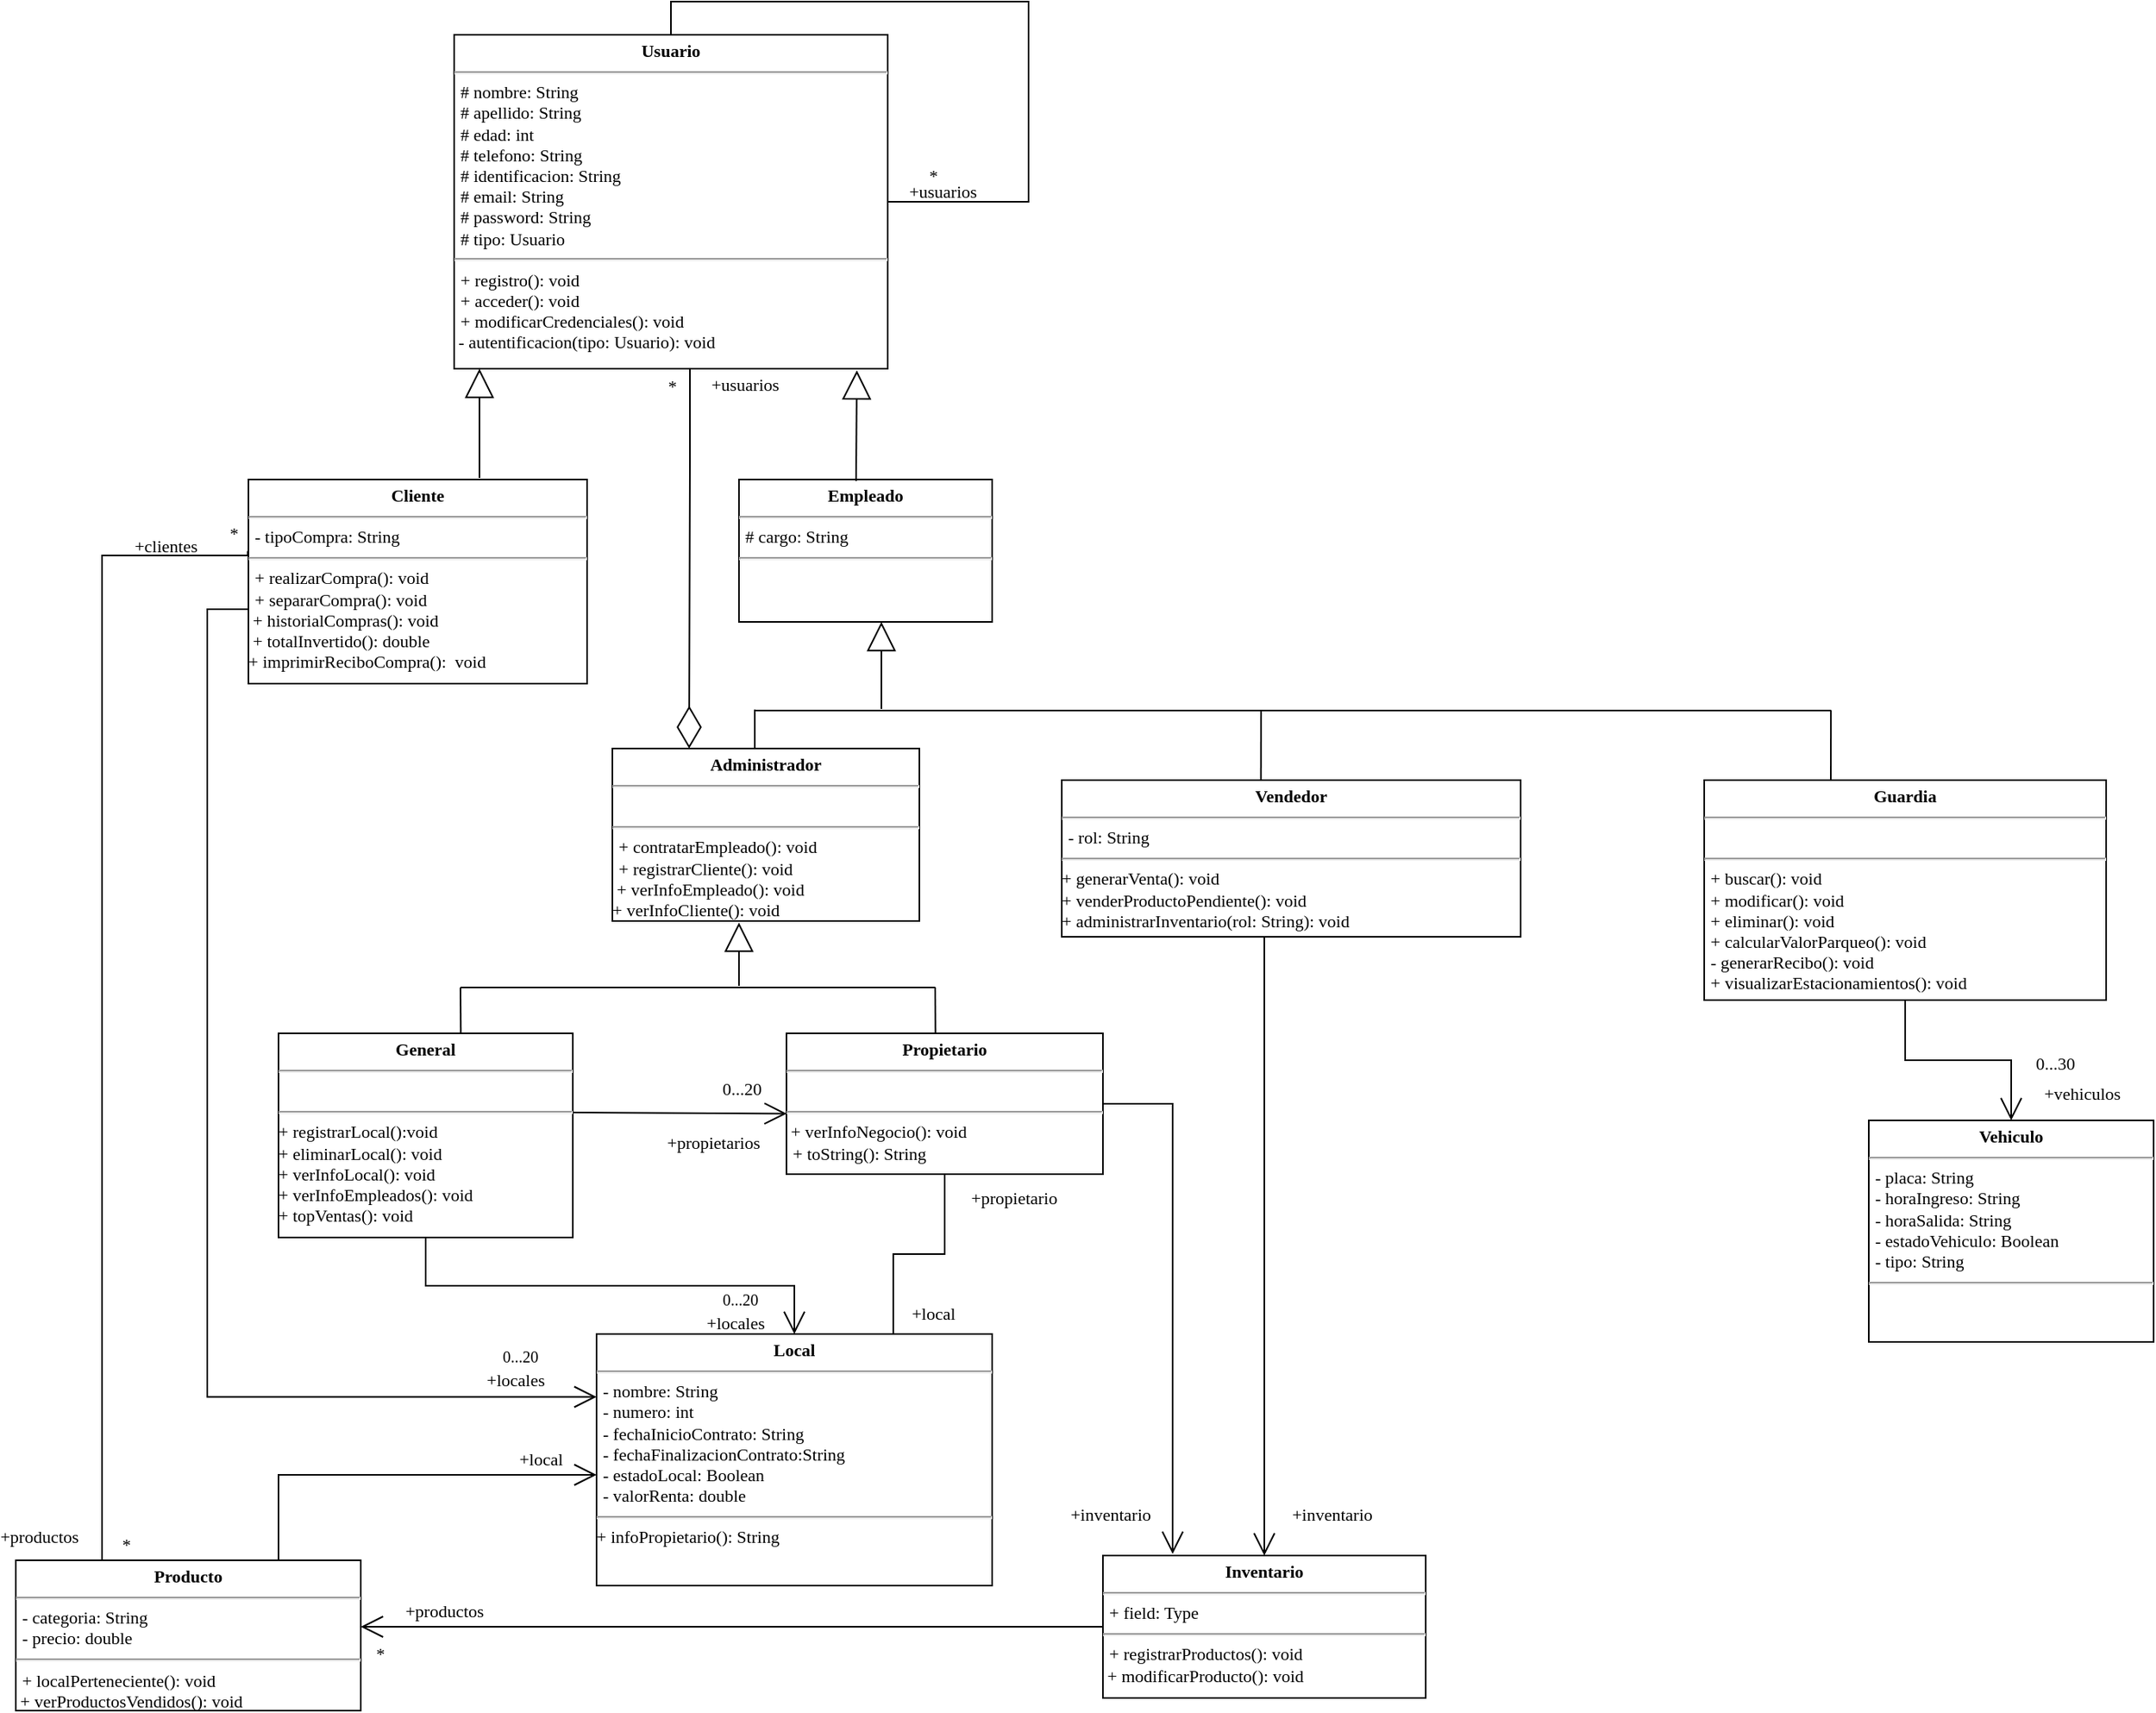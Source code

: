 <mxfile version="20.5.3" type="github" pages="7">
  <diagram id="6UM_mXIubdZWodaXz436" name="Página-2">
    <mxGraphModel dx="1438" dy="684" grid="1" gridSize="10" guides="1" tooltips="1" connect="1" arrows="1" fold="1" page="1" pageScale="1" pageWidth="1700" pageHeight="1100" math="0" shadow="0">
      <root>
        <mxCell id="0" />
        <mxCell id="1" parent="0" />
        <mxCell id="PEnpKrJ57bLBcx3Q7LFm-3" value="&lt;p style=&quot;margin: 4px 0px 0px; text-align: center; font-size: 11px;&quot;&gt;&lt;b style=&quot;font-size: 11px;&quot;&gt;Usuario&lt;/b&gt;&lt;/p&gt;&lt;hr style=&quot;font-size: 11px;&quot;&gt;&lt;p style=&quot;margin: 0px 0px 0px 4px; font-size: 11px;&quot;&gt;# nombre: String&lt;/p&gt;&lt;p style=&quot;margin: 0px 0px 0px 4px; font-size: 11px;&quot;&gt;# apellido: String&lt;/p&gt;&lt;p style=&quot;margin: 0px 0px 0px 4px; font-size: 11px;&quot;&gt;# edad: int&lt;/p&gt;&lt;p style=&quot;margin: 0px 0px 0px 4px; font-size: 11px;&quot;&gt;# telefono: String&lt;/p&gt;&lt;p style=&quot;margin: 0px 0px 0px 4px; font-size: 11px;&quot;&gt;# identificacion: String&lt;br style=&quot;font-size: 11px;&quot;&gt;&lt;/p&gt;&lt;p style=&quot;margin: 0px 0px 0px 4px; font-size: 11px;&quot;&gt;# email: String&lt;/p&gt;&lt;p style=&quot;margin: 0px 0px 0px 4px; font-size: 11px;&quot;&gt;# password: String&lt;/p&gt;&lt;p style=&quot;margin: 0px 0px 0px 4px; font-size: 11px;&quot;&gt;# tipo: Usuario&lt;br style=&quot;font-size: 11px;&quot;&gt;&lt;/p&gt;&lt;hr style=&quot;font-size: 11px;&quot;&gt;&lt;p style=&quot;margin: 0px 0px 0px 4px; font-size: 11px;&quot;&gt;+ registro(): void&lt;/p&gt;&lt;p style=&quot;margin: 0px 0px 0px 4px; font-size: 11px;&quot;&gt;+ acceder(): void&lt;/p&gt;&lt;p style=&quot;margin: 0px 0px 0px 4px; font-size: 11px;&quot;&gt;+ modificarCredenciales(): void&lt;br style=&quot;font-size: 11px;&quot;&gt;&lt;/p&gt;&lt;div&gt;&amp;nbsp;- autentificacion(tipo: Usuario): void&lt;br&gt;&lt;/div&gt;" style="verticalAlign=top;align=left;overflow=fill;fontSize=11;fontFamily=Lucida Console;html=1;" parent="1" vertex="1">
          <mxGeometry x="427" y="31" width="274" height="211" as="geometry" />
        </mxCell>
        <mxCell id="PEnpKrJ57bLBcx3Q7LFm-5" value="&lt;p style=&quot;margin: 4px 0px 0px; text-align: center; font-size: 11px;&quot;&gt;&lt;b style=&quot;font-size: 11px;&quot;&gt;Cliente&lt;/b&gt;&lt;/p&gt;&lt;hr style=&quot;font-size: 11px;&quot;&gt;&lt;p style=&quot;margin: 0px 0px 0px 4px; font-size: 11px;&quot;&gt;- tipoCompra: String&lt;br&gt;&lt;/p&gt;&lt;hr style=&quot;font-size: 11px;&quot;&gt;&lt;p style=&quot;margin: 0px 0px 0px 4px; font-size: 11px;&quot;&gt;+ realizarCompra(): void&lt;/p&gt;&lt;p style=&quot;margin: 0px 0px 0px 4px; font-size: 11px;&quot;&gt;+ separarCompra(): void&lt;br&gt;&lt;/p&gt;&lt;div&gt;&amp;nbsp;+ historialCompras(): void&lt;br&gt;&lt;/div&gt;&lt;div&gt;&amp;nbsp;+ totalInvertido(): double&lt;/div&gt;&lt;div&gt;+ imprimirReciboCompra():&amp;nbsp; void&lt;br&gt;&lt;/div&gt;" style="verticalAlign=top;align=left;overflow=fill;fontSize=11;fontFamily=Lucida Console;html=1;" parent="1" vertex="1">
          <mxGeometry x="297" y="312" width="214" height="129" as="geometry" />
        </mxCell>
        <mxCell id="PEnpKrJ57bLBcx3Q7LFm-6" value="&lt;p style=&quot;margin: 4px 0px 0px; text-align: center; font-size: 11px;&quot;&gt;&lt;b style=&quot;font-size: 11px;&quot;&gt;Empleado&lt;/b&gt;&lt;/p&gt;&lt;hr style=&quot;font-size: 11px;&quot;&gt;&lt;p style=&quot;margin: 0px 0px 0px 4px; font-size: 11px;&quot;&gt;# cargo: String&lt;br&gt;&lt;/p&gt;&lt;hr style=&quot;font-size: 11px;&quot;&gt;&lt;p style=&quot;margin: 0px 0px 0px 4px; font-size: 11px;&quot;&gt;&lt;br&gt;&lt;/p&gt;" style="verticalAlign=top;align=left;overflow=fill;fontSize=11;fontFamily=Lucida Console;html=1;" parent="1" vertex="1">
          <mxGeometry x="607" y="312" width="160" height="90" as="geometry" />
        </mxCell>
        <mxCell id="PEnpKrJ57bLBcx3Q7LFm-7" value="&lt;p style=&quot;margin: 4px 0px 0px; text-align: center; font-size: 11px;&quot;&gt;&lt;b style=&quot;font-size: 11px;&quot;&gt;Administrador&lt;/b&gt;&lt;/p&gt;&lt;hr style=&quot;font-size: 11px;&quot;&gt;&lt;p style=&quot;margin: 0px 0px 0px 4px; font-size: 11px;&quot;&gt;&lt;br&gt;&lt;/p&gt;&lt;hr style=&quot;font-size: 11px;&quot;&gt;&lt;p style=&quot;margin: 0px 0px 0px 4px; font-size: 11px;&quot;&gt;+ contratarEmpleado(): void&lt;br&gt;&lt;/p&gt;&lt;p style=&quot;margin: 0px 0px 0px 4px; font-size: 11px;&quot;&gt;+ registrarCliente(): void&lt;br&gt;&lt;/p&gt;&lt;div&gt;&amp;nbsp;+ verInfoEmpleado(): void&lt;/div&gt;&lt;div&gt;+ verInfoCliente(): void&lt;br&gt;&lt;/div&gt;" style="verticalAlign=top;align=left;overflow=fill;fontSize=11;fontFamily=Lucida Console;html=1;" parent="1" vertex="1">
          <mxGeometry x="527" y="482" width="194" height="109" as="geometry" />
        </mxCell>
        <mxCell id="PEnpKrJ57bLBcx3Q7LFm-8" value="&lt;p style=&quot;margin: 4px 0px 0px; text-align: center; font-size: 11px;&quot;&gt;&lt;b style=&quot;font-size: 11px;&quot;&gt;General&lt;/b&gt;&lt;br style=&quot;font-size: 11px;&quot;&gt;&lt;/p&gt;&lt;hr style=&quot;font-size: 11px;&quot;&gt;&lt;p style=&quot;margin: 0px 0px 0px 4px; font-size: 11px;&quot;&gt;&lt;br&gt;&lt;/p&gt;&lt;hr style=&quot;font-size: 11px;&quot;&gt;+ registrarLocal():void&lt;div&gt;+ eliminarLocal(): void&lt;/div&gt;&lt;div&gt;+ verInfoLocal(): void&lt;br&gt;&lt;/div&gt;&lt;div&gt;+ verInfoEmpleados(): void&lt;br&gt;&lt;/div&gt;&lt;div&gt;+ topVentas(): void&lt;br&gt;&lt;/div&gt;" style="verticalAlign=top;align=left;overflow=fill;fontSize=11;fontFamily=Lucida Console;html=1;" parent="1" vertex="1">
          <mxGeometry x="316" y="662" width="186" height="129" as="geometry" />
        </mxCell>
        <mxCell id="PEnpKrJ57bLBcx3Q7LFm-9" value="&lt;p style=&quot;margin: 4px 0px 0px; text-align: center; font-size: 11px;&quot;&gt;&lt;b style=&quot;font-size: 11px;&quot;&gt;Propietario&lt;/b&gt;&lt;br style=&quot;font-size: 11px;&quot;&gt;&lt;/p&gt;&lt;hr style=&quot;font-size: 11px;&quot;&gt;&lt;br&gt;&lt;hr style=&quot;font-size: 11px;&quot;&gt;&amp;nbsp;+ verInfoNegocio(): void&lt;br&gt;&lt;p style=&quot;margin: 0px 0px 0px 4px; font-size: 11px;&quot;&gt;+ toString(): String&lt;br&gt;&lt;/p&gt;&lt;div&gt;&lt;br&gt;&lt;/div&gt;" style="verticalAlign=top;align=left;overflow=fill;fontSize=11;fontFamily=Lucida Console;html=1;" parent="1" vertex="1">
          <mxGeometry x="637" y="662" width="200" height="89" as="geometry" />
        </mxCell>
        <mxCell id="PEnpKrJ57bLBcx3Q7LFm-10" value="&lt;p style=&quot;margin: 4px 0px 0px; text-align: center; font-size: 11px;&quot;&gt;&lt;b style=&quot;font-size: 11px;&quot;&gt;Vendedor&lt;/b&gt;&lt;/p&gt;&lt;hr style=&quot;font-size: 11px;&quot;&gt;&lt;p style=&quot;margin: 0px 0px 0px 4px; font-size: 11px;&quot;&gt;- rol: String&lt;br&gt;&lt;/p&gt;&lt;hr style=&quot;font-size: 11px;&quot;&gt;+ generarVenta(): void&lt;br&gt;&lt;div&gt;+ venderProductoPendiente(): void&lt;br&gt;&lt;/div&gt;&lt;div&gt;+ administrarInventario(rol: String): void&lt;br&gt;&lt;/div&gt;" style="verticalAlign=top;align=left;overflow=fill;fontSize=11;fontFamily=Lucida Console;html=1;" parent="1" vertex="1">
          <mxGeometry x="811" y="502" width="290" height="99" as="geometry" />
        </mxCell>
        <mxCell id="PEnpKrJ57bLBcx3Q7LFm-12" value="&lt;p style=&quot;margin: 4px 0px 0px; text-align: center; font-size: 11px;&quot;&gt;&lt;b style=&quot;font-size: 11px;&quot;&gt;Guardia&lt;/b&gt;&lt;/p&gt;&lt;hr style=&quot;font-size: 11px;&quot;&gt;&lt;p style=&quot;margin: 0px 0px 0px 4px; font-size: 11px;&quot;&gt;&lt;br&gt;&lt;/p&gt;&lt;hr style=&quot;font-size: 11px;&quot;&gt;&lt;p style=&quot;margin: 0px 0px 0px 4px; font-size: 11px;&quot;&gt;+ buscar(): void&lt;/p&gt;&lt;p style=&quot;margin: 0px 0px 0px 4px; font-size: 11px;&quot;&gt;+ modificar(): void&lt;/p&gt;&lt;p style=&quot;margin: 0px 0px 0px 4px; font-size: 11px;&quot;&gt;+ eliminar(): void&lt;/p&gt;&lt;p style=&quot;margin: 0px 0px 0px 4px; font-size: 11px;&quot;&gt;+ calcularValorParqueo(): void&lt;/p&gt;&lt;p style=&quot;margin: 0px 0px 0px 4px; font-size: 11px;&quot;&gt;- generarRecibo(): void&lt;/p&gt;&lt;p style=&quot;margin: 0px 0px 0px 4px; font-size: 11px;&quot;&gt;+ visualizarEstacionamientos(): void&lt;br&gt;&lt;/p&gt;&lt;p style=&quot;margin: 0px 0px 0px 4px; font-size: 11px;&quot;&gt;&lt;br&gt;&lt;/p&gt;" style="verticalAlign=top;align=left;overflow=fill;fontSize=11;fontFamily=Lucida Console;html=1;" parent="1" vertex="1">
          <mxGeometry x="1217" y="502" width="254" height="139" as="geometry" />
        </mxCell>
        <mxCell id="PEnpKrJ57bLBcx3Q7LFm-13" value="" style="endArrow=block;endSize=16;endFill=0;html=1;rounded=0;entryX=0.5;entryY=1;entryDx=0;entryDy=0;fontFamily=Lucida Console;fontSize=11;" parent="1" edge="1">
          <mxGeometry width="160" relative="1" as="geometry">
            <mxPoint x="443" y="311" as="sourcePoint" />
            <mxPoint x="443" y="242" as="targetPoint" />
          </mxGeometry>
        </mxCell>
        <mxCell id="PEnpKrJ57bLBcx3Q7LFm-29" value="" style="endArrow=block;endSize=16;endFill=0;html=1;rounded=0;fontFamily=Lucida Console;fontSize=11;" parent="1" edge="1">
          <mxGeometry width="160" relative="1" as="geometry">
            <mxPoint x="697" y="457" as="sourcePoint" />
            <mxPoint x="697" y="402" as="targetPoint" />
          </mxGeometry>
        </mxCell>
        <mxCell id="PEnpKrJ57bLBcx3Q7LFm-30" value="" style="line;strokeWidth=1;fillColor=none;align=left;verticalAlign=middle;spacingTop=-1;spacingLeft=3;spacingRight=3;rotatable=0;labelPosition=right;points=[];portConstraint=eastwest;strokeColor=inherit;fontFamily=Lucida Console;fontSize=11;" parent="1" vertex="1">
          <mxGeometry x="617" y="454" width="680" height="8" as="geometry" />
        </mxCell>
        <mxCell id="PEnpKrJ57bLBcx3Q7LFm-31" value="" style="endArrow=none;html=1;rounded=0;fontFamily=Lucida Console;fontSize=11;entryX=0;entryY=0.419;entryDx=0;entryDy=0;entryPerimeter=0;" parent="1" target="PEnpKrJ57bLBcx3Q7LFm-30" edge="1">
          <mxGeometry width="50" height="50" relative="1" as="geometry">
            <mxPoint x="617" y="482" as="sourcePoint" />
            <mxPoint x="617" y="461" as="targetPoint" />
          </mxGeometry>
        </mxCell>
        <mxCell id="PEnpKrJ57bLBcx3Q7LFm-32" value="" style="endArrow=none;html=1;rounded=0;exitX=0.562;exitY=0.003;exitDx=0;exitDy=0;exitPerimeter=0;fontFamily=Lucida Console;fontSize=11;" parent="1" edge="1">
          <mxGeometry width="50" height="50" relative="1" as="geometry">
            <mxPoint x="936.85" y="502.0" as="sourcePoint" />
            <mxPoint x="936.93" y="457.73" as="targetPoint" />
          </mxGeometry>
        </mxCell>
        <mxCell id="PEnpKrJ57bLBcx3Q7LFm-34" value="" style="endArrow=none;html=1;rounded=0;exitX=0.562;exitY=0.003;exitDx=0;exitDy=0;exitPerimeter=0;fontFamily=Lucida Console;fontSize=11;" parent="1" edge="1">
          <mxGeometry width="50" height="50" relative="1" as="geometry">
            <mxPoint x="1297.0" y="502.0" as="sourcePoint" />
            <mxPoint x="1297.08" y="457.73" as="targetPoint" />
          </mxGeometry>
        </mxCell>
        <mxCell id="PEnpKrJ57bLBcx3Q7LFm-35" value="&lt;p style=&quot;margin: 4px 0px 0px; text-align: center; font-size: 11px;&quot;&gt;&lt;b style=&quot;font-size: 11px;&quot;&gt;Local&lt;br style=&quot;font-size: 11px;&quot;&gt;&lt;/b&gt;&lt;/p&gt;&lt;hr style=&quot;font-size: 11px;&quot;&gt;&lt;p style=&quot;margin: 0px 0px 0px 4px; font-size: 11px;&quot;&gt;- nombre: String&lt;/p&gt;&lt;p style=&quot;margin: 0px 0px 0px 4px; font-size: 11px;&quot;&gt;- numero: int&lt;/p&gt;&lt;p style=&quot;margin: 0px 0px 0px 4px; font-size: 11px;&quot;&gt;- fechaInicioContrato: String&lt;/p&gt;&lt;p style=&quot;margin: 0px 0px 0px 4px; font-size: 11px;&quot;&gt;- fechaFinalizacionContrato:String&lt;/p&gt;&lt;p style=&quot;margin: 0px 0px 0px 4px; font-size: 11px;&quot;&gt;- estadoLocal: Boolean&lt;/p&gt;&lt;p style=&quot;margin: 0px 0px 0px 4px; font-size: 11px;&quot;&gt;- valorRenta: double&lt;br&gt;&lt;/p&gt;&lt;hr style=&quot;font-size: 11px;&quot;&gt;+ infoPropietario(): String&lt;br&gt;&lt;div&gt;&lt;br&gt;&lt;/div&gt;" style="verticalAlign=top;align=left;overflow=fill;fontSize=11;fontFamily=Lucida Console;html=1;" parent="1" vertex="1">
          <mxGeometry x="517" y="852" width="250" height="159" as="geometry" />
        </mxCell>
        <mxCell id="PEnpKrJ57bLBcx3Q7LFm-36" value="" style="endArrow=block;endSize=16;endFill=0;html=1;rounded=0;fontFamily=Lucida Console;fontSize=11;" parent="1" edge="1">
          <mxGeometry width="160" relative="1" as="geometry">
            <mxPoint x="607" y="632" as="sourcePoint" />
            <mxPoint x="607" y="592" as="targetPoint" />
          </mxGeometry>
        </mxCell>
        <mxCell id="PEnpKrJ57bLBcx3Q7LFm-37" value="" style="line;strokeWidth=1;fillColor=none;align=left;verticalAlign=middle;spacingTop=-1;spacingLeft=3;spacingRight=3;rotatable=0;labelPosition=right;points=[];portConstraint=eastwest;strokeColor=inherit;fontFamily=Lucida Console;fontSize=11;" parent="1" vertex="1">
          <mxGeometry x="431" y="629" width="300" height="8" as="geometry" />
        </mxCell>
        <mxCell id="PEnpKrJ57bLBcx3Q7LFm-38" value="" style="endArrow=none;html=1;rounded=0;exitX=0.62;exitY=-0.01;exitDx=0;exitDy=0;exitPerimeter=0;fontFamily=Lucida Console;fontSize=11;" parent="1" edge="1">
          <mxGeometry width="50" height="50" relative="1" as="geometry">
            <mxPoint x="431.2" y="662.1" as="sourcePoint" />
            <mxPoint x="431" y="633" as="targetPoint" />
          </mxGeometry>
        </mxCell>
        <mxCell id="PEnpKrJ57bLBcx3Q7LFm-39" value="" style="endArrow=none;html=1;rounded=0;exitX=0.62;exitY=-0.01;exitDx=0;exitDy=0;exitPerimeter=0;fontFamily=Lucida Console;fontSize=11;" parent="1" edge="1">
          <mxGeometry width="50" height="50" relative="1" as="geometry">
            <mxPoint x="731.2" y="662.0" as="sourcePoint" />
            <mxPoint x="731" y="632.9" as="targetPoint" />
          </mxGeometry>
        </mxCell>
        <mxCell id="PEnpKrJ57bLBcx3Q7LFm-44" value="&lt;p style=&quot;margin: 4px 0px 0px; text-align: center; font-size: 11px;&quot;&gt;&lt;b style=&quot;font-size: 11px;&quot;&gt;Inventario&lt;br style=&quot;font-size: 11px;&quot;&gt;&lt;/b&gt;&lt;/p&gt;&lt;hr style=&quot;font-size: 11px;&quot;&gt;&lt;p style=&quot;margin: 0px 0px 0px 4px; font-size: 11px;&quot;&gt;+ field: Type&lt;/p&gt;&lt;hr style=&quot;font-size: 11px;&quot;&gt;&lt;p style=&quot;margin: 0px 0px 0px 4px; font-size: 11px;&quot;&gt;+ registrarProductos(): void&lt;br&gt;&lt;/p&gt;&lt;div&gt;&amp;nbsp;+ modificarProducto(): void&lt;br&gt;&lt;/div&gt;" style="verticalAlign=top;align=left;overflow=fill;fontSize=11;fontFamily=Lucida Console;html=1;" parent="1" vertex="1">
          <mxGeometry x="837" y="992" width="204" height="90" as="geometry" />
        </mxCell>
        <mxCell id="PEnpKrJ57bLBcx3Q7LFm-45" value="&lt;p style=&quot;margin: 4px 0px 0px; text-align: center; font-size: 11px;&quot;&gt;&lt;b style=&quot;font-size: 11px;&quot;&gt;Producto&lt;br style=&quot;font-size: 11px;&quot;&gt;&lt;/b&gt;&lt;/p&gt;&lt;hr style=&quot;font-size: 11px;&quot;&gt;&lt;p style=&quot;margin: 0px 0px 0px 4px; font-size: 11px;&quot;&gt;- categoria: String&lt;/p&gt;&lt;p style=&quot;margin: 0px 0px 0px 4px; font-size: 11px;&quot;&gt;- precio: double&lt;br&gt;&lt;/p&gt;&lt;hr style=&quot;font-size: 11px;&quot;&gt;&lt;p style=&quot;margin: 0px 0px 0px 4px; font-size: 11px;&quot;&gt;+ localPerteneciente(): void&lt;/p&gt;&lt;div&gt;&amp;nbsp;+ verProductosVendidos(): void&lt;br&gt;&lt;/div&gt;" style="verticalAlign=top;align=left;overflow=fill;fontSize=11;fontFamily=Lucida Console;html=1;" parent="1" vertex="1">
          <mxGeometry x="150" y="995" width="218" height="95" as="geometry" />
        </mxCell>
        <mxCell id="PEnpKrJ57bLBcx3Q7LFm-54" value="+locales" style="text;html=1;strokeColor=none;fillColor=none;align=center;verticalAlign=middle;whiteSpace=wrap;rounded=0;fontFamily=Lucida Console;fontSize=11;" parent="1" vertex="1">
          <mxGeometry x="590" y="836" width="30" height="18" as="geometry" />
        </mxCell>
        <mxCell id="PEnpKrJ57bLBcx3Q7LFm-59" value="0...20" style="text;html=1;strokeColor=none;fillColor=none;align=center;verticalAlign=middle;whiteSpace=wrap;rounded=0;fontFamily=Lucida Console;fontSize=10;" parent="1" vertex="1">
          <mxGeometry x="598" y="825" width="20" height="9" as="geometry" />
        </mxCell>
        <mxCell id="PEnpKrJ57bLBcx3Q7LFm-62" value="+local" style="text;html=1;strokeColor=none;fillColor=none;align=center;verticalAlign=middle;whiteSpace=wrap;rounded=0;fontFamily=Lucida Console;fontSize=11;" parent="1" vertex="1">
          <mxGeometry x="715" y="829" width="30" height="20" as="geometry" />
        </mxCell>
        <mxCell id="PEnpKrJ57bLBcx3Q7LFm-64" value="+propietario" style="text;html=1;strokeColor=none;fillColor=none;align=center;verticalAlign=middle;whiteSpace=wrap;rounded=0;fontFamily=Lucida Console;fontSize=11;" parent="1" vertex="1">
          <mxGeometry x="766" y="756" width="30" height="20" as="geometry" />
        </mxCell>
        <mxCell id="PEnpKrJ57bLBcx3Q7LFm-65" value="" style="endArrow=none;html=1;edgeStyle=orthogonalEdgeStyle;rounded=0;fontFamily=Lucida Console;fontSize=10;exitX=0.75;exitY=0;exitDx=0;exitDy=0;entryX=0.5;entryY=1;entryDx=0;entryDy=0;" parent="1" source="PEnpKrJ57bLBcx3Q7LFm-35" target="PEnpKrJ57bLBcx3Q7LFm-9" edge="1">
          <mxGeometry relative="1" as="geometry">
            <mxPoint x="697" y="812" as="sourcePoint" />
            <mxPoint x="857" y="812" as="targetPoint" />
          </mxGeometry>
        </mxCell>
        <mxCell id="PEnpKrJ57bLBcx3Q7LFm-69" value="+usuarios" style="text;html=1;strokeColor=none;fillColor=none;align=center;verticalAlign=middle;whiteSpace=wrap;rounded=0;fontFamily=Lucida Console;fontSize=11;" parent="1" vertex="1">
          <mxGeometry x="596" y="242" width="30" height="20" as="geometry" />
        </mxCell>
        <mxCell id="PEnpKrJ57bLBcx3Q7LFm-70" value="*" style="text;html=1;strokeColor=none;fillColor=none;align=center;verticalAlign=middle;whiteSpace=wrap;rounded=0;fontFamily=Lucida Console;fontSize=11;" parent="1" vertex="1">
          <mxGeometry x="550" y="243" width="30" height="20" as="geometry" />
        </mxCell>
        <mxCell id="PEnpKrJ57bLBcx3Q7LFm-72" value="" style="endArrow=none;html=1;edgeStyle=orthogonalEdgeStyle;rounded=0;fontFamily=Lucida Console;fontSize=10;entryX=-0.002;entryY=0.351;entryDx=0;entryDy=0;exitX=0.25;exitY=0;exitDx=0;exitDy=0;entryPerimeter=0;" parent="1" source="PEnpKrJ57bLBcx3Q7LFm-45" target="PEnpKrJ57bLBcx3Q7LFm-5" edge="1">
          <mxGeometry relative="1" as="geometry">
            <mxPoint x="177" y="692" as="sourcePoint" />
            <mxPoint x="337" y="692" as="targetPoint" />
            <Array as="points">
              <mxPoint x="205" y="360" />
              <mxPoint x="297" y="360" />
            </Array>
          </mxGeometry>
        </mxCell>
        <mxCell id="PEnpKrJ57bLBcx3Q7LFm-75" value="+productos" style="text;html=1;strokeColor=none;fillColor=none;align=center;verticalAlign=middle;whiteSpace=wrap;rounded=0;fontFamily=Lucida Console;fontSize=11;" parent="1" vertex="1">
          <mxGeometry x="150" y="970" width="30" height="20" as="geometry" />
        </mxCell>
        <mxCell id="PEnpKrJ57bLBcx3Q7LFm-76" value="+clientes" style="text;html=1;strokeColor=none;fillColor=none;align=center;verticalAlign=middle;whiteSpace=wrap;rounded=0;fontFamily=Lucida Console;fontSize=11;" parent="1" vertex="1">
          <mxGeometry x="230" y="344" width="30" height="20" as="geometry" />
        </mxCell>
        <mxCell id="PEnpKrJ57bLBcx3Q7LFm-78" value="*" style="text;html=1;strokeColor=none;fillColor=none;align=center;verticalAlign=middle;whiteSpace=wrap;rounded=0;fontFamily=Lucida Console;fontSize=11;" parent="1" vertex="1">
          <mxGeometry x="210" y="978" width="20" height="14" as="geometry" />
        </mxCell>
        <mxCell id="PEnpKrJ57bLBcx3Q7LFm-79" value="*" style="text;html=1;strokeColor=none;fillColor=none;align=center;verticalAlign=middle;whiteSpace=wrap;rounded=0;fontFamily=Lucida Console;fontSize=11;" parent="1" vertex="1">
          <mxGeometry x="273" y="336" width="30" height="20" as="geometry" />
        </mxCell>
        <mxCell id="PEnpKrJ57bLBcx3Q7LFm-81" value="+productos" style="text;html=1;strokeColor=none;fillColor=none;align=center;verticalAlign=middle;whiteSpace=wrap;rounded=0;fontFamily=Lucida Console;fontSize=11;" parent="1" vertex="1">
          <mxGeometry x="406" y="1017" width="30" height="20" as="geometry" />
        </mxCell>
        <mxCell id="PEnpKrJ57bLBcx3Q7LFm-83" value="*" style="text;html=1;strokeColor=none;fillColor=none;align=center;verticalAlign=middle;whiteSpace=wrap;rounded=0;fontFamily=Lucida Console;fontSize=11;" parent="1" vertex="1">
          <mxGeometry x="370" y="1046" width="21" height="15" as="geometry" />
        </mxCell>
        <mxCell id="PEnpKrJ57bLBcx3Q7LFm-93" value="" style="endArrow=open;endFill=1;endSize=12;html=1;rounded=0;fontFamily=Lucida Console;fontSize=10;entryX=-0.004;entryY=0.664;entryDx=0;entryDy=0;entryPerimeter=0;" parent="1" edge="1">
          <mxGeometry width="160" relative="1" as="geometry">
            <mxPoint x="502" y="712" as="sourcePoint" />
            <mxPoint x="637.2" y="712.76" as="targetPoint" />
          </mxGeometry>
        </mxCell>
        <mxCell id="PEnpKrJ57bLBcx3Q7LFm-94" value="+propietarios" style="text;html=1;strokeColor=none;fillColor=none;align=center;verticalAlign=middle;whiteSpace=wrap;rounded=0;fontFamily=Lucida Console;fontSize=11;" parent="1" vertex="1">
          <mxGeometry x="576" y="721" width="30" height="20" as="geometry" />
        </mxCell>
        <mxCell id="PEnpKrJ57bLBcx3Q7LFm-96" value="0...20" style="text;html=1;strokeColor=none;fillColor=none;align=center;verticalAlign=middle;whiteSpace=wrap;rounded=0;fontFamily=Lucida Console;fontSize=11;" parent="1" vertex="1">
          <mxGeometry x="594" y="687" width="30" height="20" as="geometry" />
        </mxCell>
        <mxCell id="PEnpKrJ57bLBcx3Q7LFm-98" value="" style="endArrow=open;endFill=1;endSize=12;html=1;rounded=0;fontFamily=Lucida Console;fontSize=10;entryX=0.5;entryY=0;entryDx=0;entryDy=0;exitX=0.5;exitY=1;exitDx=0;exitDy=0;edgeStyle=orthogonalEdgeStyle;" parent="1" source="PEnpKrJ57bLBcx3Q7LFm-8" target="PEnpKrJ57bLBcx3Q7LFm-35" edge="1">
          <mxGeometry width="160" relative="1" as="geometry">
            <mxPoint x="492.8" y="811" as="sourcePoint" />
            <mxPoint x="628" y="811.76" as="targetPoint" />
          </mxGeometry>
        </mxCell>
        <mxCell id="PEnpKrJ57bLBcx3Q7LFm-100" value="" style="endArrow=open;endFill=1;endSize=12;html=1;rounded=0;fontFamily=Lucida Console;fontSize=10;entryX=1;entryY=0.75;entryDx=0;entryDy=0;exitX=0;exitY=0.5;exitDx=0;exitDy=0;" parent="1" source="PEnpKrJ57bLBcx3Q7LFm-44" edge="1">
          <mxGeometry width="160" relative="1" as="geometry">
            <mxPoint x="837" y="1041.5" as="sourcePoint" />
            <mxPoint x="368.0" y="1037.0" as="targetPoint" />
          </mxGeometry>
        </mxCell>
        <mxCell id="PEnpKrJ57bLBcx3Q7LFm-105" value="+local" style="text;html=1;strokeColor=none;fillColor=none;align=center;verticalAlign=middle;whiteSpace=wrap;rounded=0;fontFamily=Lucida Console;fontSize=11;" parent="1" vertex="1">
          <mxGeometry x="467" y="921" width="30" height="20" as="geometry" />
        </mxCell>
        <mxCell id="PEnpKrJ57bLBcx3Q7LFm-110" value="" style="endArrow=open;endFill=1;endSize=12;html=1;rounded=0;fontFamily=Lucida Console;fontSize=10;edgeStyle=orthogonalEdgeStyle;exitX=0.75;exitY=0;exitDx=0;exitDy=0;" parent="1" source="PEnpKrJ57bLBcx3Q7LFm-45" edge="1">
          <mxGeometry width="160" relative="1" as="geometry">
            <mxPoint x="357" y="941" as="sourcePoint" />
            <mxPoint x="517" y="941" as="targetPoint" />
            <Array as="points">
              <mxPoint x="316" y="941" />
            </Array>
          </mxGeometry>
        </mxCell>
        <mxCell id="EktKLP-quev8YSrCmzG5-1" value="" style="endArrow=diamondThin;endFill=0;endSize=24;html=1;rounded=0;exitX=0.5;exitY=1;exitDx=0;exitDy=0;entryX=0.25;entryY=0;entryDx=0;entryDy=0;edgeStyle=orthogonalEdgeStyle;" parent="1" source="PEnpKrJ57bLBcx3Q7LFm-3" target="PEnpKrJ57bLBcx3Q7LFm-7" edge="1">
          <mxGeometry width="160" relative="1" as="geometry">
            <mxPoint x="511" y="441.75" as="sourcePoint" />
            <mxPoint x="671" y="441.75" as="targetPoint" />
            <Array as="points">
              <mxPoint x="576" y="242" />
              <mxPoint x="576" y="301" />
            </Array>
          </mxGeometry>
        </mxCell>
        <mxCell id="EktKLP-quev8YSrCmzG5-2" value="" style="endArrow=block;endSize=16;endFill=0;html=1;rounded=0;entryX=0.5;entryY=1;entryDx=0;entryDy=0;fontFamily=Lucida Console;fontSize=11;exitX=0.75;exitY=0;exitDx=0;exitDy=0;" parent="1" edge="1">
          <mxGeometry width="160" relative="1" as="geometry">
            <mxPoint x="681" y="313" as="sourcePoint" />
            <mxPoint x="681.5" y="243" as="targetPoint" />
          </mxGeometry>
        </mxCell>
        <mxCell id="EktKLP-quev8YSrCmzG5-4" value="" style="endArrow=open;endFill=1;endSize=12;html=1;rounded=0;edgeStyle=orthogonalEdgeStyle;exitX=1;exitY=0.5;exitDx=0;exitDy=0;entryX=0.216;entryY=-0.011;entryDx=0;entryDy=0;entryPerimeter=0;" parent="1" source="PEnpKrJ57bLBcx3Q7LFm-9" target="PEnpKrJ57bLBcx3Q7LFm-44" edge="1">
          <mxGeometry width="160" relative="1" as="geometry">
            <mxPoint x="837" y="901" as="sourcePoint" />
            <mxPoint x="997" y="901" as="targetPoint" />
          </mxGeometry>
        </mxCell>
        <mxCell id="EktKLP-quev8YSrCmzG5-5" value="" style="endArrow=open;endFill=1;endSize=12;html=1;rounded=0;edgeStyle=orthogonalEdgeStyle;entryX=0.5;entryY=0;entryDx=0;entryDy=0;exitX=0.5;exitY=1;exitDx=0;exitDy=0;" parent="1" source="PEnpKrJ57bLBcx3Q7LFm-10" target="PEnpKrJ57bLBcx3Q7LFm-44" edge="1">
          <mxGeometry width="160" relative="1" as="geometry">
            <mxPoint x="981" y="621" as="sourcePoint" />
            <mxPoint x="891.064" y="1001.01" as="targetPoint" />
            <Array as="points">
              <mxPoint x="939" y="601" />
            </Array>
          </mxGeometry>
        </mxCell>
        <mxCell id="EktKLP-quev8YSrCmzG5-6" value="+inventario" style="text;html=1;strokeColor=none;fillColor=none;align=center;verticalAlign=middle;whiteSpace=wrap;rounded=0;fontFamily=Lucida Console;fontSize=11;" parent="1" vertex="1">
          <mxGeometry x="967" y="956" width="30" height="20" as="geometry" />
        </mxCell>
        <mxCell id="EktKLP-quev8YSrCmzG5-8" value="+inventario" style="text;html=1;strokeColor=none;fillColor=none;align=center;verticalAlign=middle;whiteSpace=wrap;rounded=0;fontFamily=Lucida Console;fontSize=11;" parent="1" vertex="1">
          <mxGeometry x="827" y="956" width="30" height="20" as="geometry" />
        </mxCell>
        <mxCell id="EktKLP-quev8YSrCmzG5-9" value="" style="endArrow=open;endFill=1;endSize=12;html=1;rounded=0;edgeStyle=orthogonalEdgeStyle;exitX=0;exitY=0.75;exitDx=0;exitDy=0;entryX=0;entryY=0.25;entryDx=0;entryDy=0;" parent="1" source="PEnpKrJ57bLBcx3Q7LFm-5" target="PEnpKrJ57bLBcx3Q7LFm-35" edge="1">
          <mxGeometry width="160" relative="1" as="geometry">
            <mxPoint x="301" y="521" as="sourcePoint" />
            <mxPoint x="461" y="521" as="targetPoint" />
            <Array as="points">
              <mxPoint x="271" y="394" />
              <mxPoint x="271" y="892" />
            </Array>
          </mxGeometry>
        </mxCell>
        <mxCell id="EktKLP-quev8YSrCmzG5-10" value="+locales" style="text;html=1;strokeColor=none;fillColor=none;align=center;verticalAlign=middle;whiteSpace=wrap;rounded=0;fontFamily=Lucida Console;fontSize=11;" parent="1" vertex="1">
          <mxGeometry x="451" y="872" width="30" height="18" as="geometry" />
        </mxCell>
        <mxCell id="EktKLP-quev8YSrCmzG5-11" value="0...20" style="text;html=1;strokeColor=none;fillColor=none;align=center;verticalAlign=middle;whiteSpace=wrap;rounded=0;fontFamily=Lucida Console;fontSize=10;" parent="1" vertex="1">
          <mxGeometry x="459" y="861" width="20" height="9" as="geometry" />
        </mxCell>
        <mxCell id="EktKLP-quev8YSrCmzG5-12" value="&lt;p style=&quot;margin: 4px 0px 0px; text-align: center; font-size: 11px;&quot;&gt;&lt;b style=&quot;font-size: 11px;&quot;&gt;Vehiculo&lt;/b&gt;&lt;/p&gt;&lt;hr style=&quot;font-size: 11px;&quot;&gt;&lt;p style=&quot;margin: 0px 0px 0px 4px; font-size: 11px;&quot;&gt;- placa: String&lt;/p&gt;&lt;p style=&quot;margin: 0px 0px 0px 4px; font-size: 11px;&quot;&gt;- horaIngreso: String&lt;/p&gt;&lt;p style=&quot;margin: 0px 0px 0px 4px; font-size: 11px;&quot;&gt;- horaSalida: String&lt;/p&gt;&lt;p style=&quot;margin: 0px 0px 0px 4px; font-size: 11px;&quot;&gt;- estadoVehiculo: Boolean&lt;/p&gt;&lt;p style=&quot;margin: 0px 0px 0px 4px; font-size: 11px;&quot;&gt;- tipo: String&lt;br&gt;&lt;/p&gt;&lt;hr style=&quot;font-size: 11px;&quot;&gt;" style="verticalAlign=top;align=left;overflow=fill;fontSize=11;fontFamily=Lucida Console;html=1;" parent="1" vertex="1">
          <mxGeometry x="1321" y="717" width="180" height="140" as="geometry" />
        </mxCell>
        <mxCell id="EktKLP-quev8YSrCmzG5-15" value="" style="endArrow=open;endFill=1;endSize=12;html=1;rounded=0;exitX=0.5;exitY=1;exitDx=0;exitDy=0;entryX=0.5;entryY=0;entryDx=0;entryDy=0;edgeStyle=orthogonalEdgeStyle;" parent="1" source="PEnpKrJ57bLBcx3Q7LFm-12" target="EktKLP-quev8YSrCmzG5-12" edge="1">
          <mxGeometry width="160" relative="1" as="geometry">
            <mxPoint x="1271" y="691" as="sourcePoint" />
            <mxPoint x="1431" y="691" as="targetPoint" />
          </mxGeometry>
        </mxCell>
        <mxCell id="EktKLP-quev8YSrCmzG5-16" value="+vehiculos" style="text;html=1;strokeColor=none;fillColor=none;align=center;verticalAlign=middle;whiteSpace=wrap;rounded=0;fontFamily=Lucida Console;fontSize=11;" parent="1" vertex="1">
          <mxGeometry x="1441" y="690" width="30" height="20" as="geometry" />
        </mxCell>
        <mxCell id="EktKLP-quev8YSrCmzG5-18" value="0...30" style="text;html=1;strokeColor=none;fillColor=none;align=center;verticalAlign=middle;whiteSpace=wrap;rounded=0;fontFamily=Lucida Console;fontSize=11;" parent="1" vertex="1">
          <mxGeometry x="1424" y="671" width="30" height="20" as="geometry" />
        </mxCell>
        <mxCell id="Nf-AZ3yZ4HzODEASKSU4-2" value="" style="endArrow=none;html=1;rounded=0;fontFamily=Lucida Console;fontSize=11;edgeStyle=orthogonalEdgeStyle;exitX=1;exitY=0.5;exitDx=0;exitDy=0;entryX=0.5;entryY=0;entryDx=0;entryDy=0;" parent="1" source="PEnpKrJ57bLBcx3Q7LFm-3" target="PEnpKrJ57bLBcx3Q7LFm-3" edge="1">
          <mxGeometry width="50" height="50" relative="1" as="geometry">
            <mxPoint x="777" y="90" as="sourcePoint" />
            <mxPoint x="560" y="10" as="targetPoint" />
            <Array as="points">
              <mxPoint x="790" y="137" />
              <mxPoint x="790" y="10" />
              <mxPoint x="564" y="10" />
            </Array>
          </mxGeometry>
        </mxCell>
        <mxCell id="Nf-AZ3yZ4HzODEASKSU4-3" value="+usuarios" style="text;html=1;strokeColor=none;fillColor=none;align=center;verticalAlign=middle;whiteSpace=wrap;rounded=0;fontFamily=Lucida Console;fontSize=11;" parent="1" vertex="1">
          <mxGeometry x="721" y="120" width="30" height="20" as="geometry" />
        </mxCell>
        <mxCell id="Nf-AZ3yZ4HzODEASKSU4-5" value="*" style="text;html=1;strokeColor=none;fillColor=none;align=center;verticalAlign=middle;whiteSpace=wrap;rounded=0;fontFamily=Lucida Console;fontSize=11;" parent="1" vertex="1">
          <mxGeometry x="715" y="110" width="30" height="20" as="geometry" />
        </mxCell>
      </root>
    </mxGraphModel>
  </diagram>
  <diagram id="ammL-CGU-rNWmskxWwCr" name="Página-3">
    <mxGraphModel dx="1438" dy="684" grid="1" gridSize="10" guides="1" tooltips="1" connect="1" arrows="1" fold="1" page="1" pageScale="1" pageWidth="1700" pageHeight="1100" math="0" shadow="0">
      <root>
        <mxCell id="0" />
        <mxCell id="1" parent="0" />
        <mxCell id="BP1xeLH4H7wpUTBVOEN4-3" value="Administrador general" style="shape=umlActor;verticalLabelPosition=bottom;verticalAlign=top;html=1;outlineConnect=0;fontFamily=Lucida Console;fontSize=14;" parent="1" vertex="1">
          <mxGeometry x="290" y="370" width="60" height="125" as="geometry" />
        </mxCell>
        <mxCell id="JXjWD7XduQ8uRfKGp8z6-2" value="visualizar actualidad de negocios" style="ellipse;whiteSpace=wrap;html=1;fontFamily=Lucida Console;fontSize=14;" parent="1" vertex="1">
          <mxGeometry x="508" y="562" width="242.5" height="70" as="geometry" />
        </mxCell>
        <mxCell id="JXjWD7XduQ8uRfKGp8z6-3" value="&amp;nbsp;visualizar detalles ventas de negocios" style="ellipse;whiteSpace=wrap;html=1;fontFamily=Lucida Console;fontSize=14;" parent="1" vertex="1">
          <mxGeometry x="928" y="527" width="210" height="90" as="geometry" />
        </mxCell>
        <mxCell id="JXjWD7XduQ8uRfKGp8z6-4" value="visualizar informacion de negocios" style="ellipse;whiteSpace=wrap;html=1;fontFamily=Lucida Console;fontSize=14;" parent="1" vertex="1">
          <mxGeometry x="858" y="387" width="212.5" height="90" as="geometry" />
        </mxCell>
        <mxCell id="JXjWD7XduQ8uRfKGp8z6-5" value="&amp;lt;&amp;lt;include&amp;gt;&amp;gt;" style="endArrow=open;endSize=12;dashed=1;html=1;rounded=0;fontFamily=Lucida Console;fontSize=14;exitX=1;exitY=0;exitDx=0;exitDy=0;entryX=0;entryY=0.5;entryDx=0;entryDy=0;" parent="1" source="JXjWD7XduQ8uRfKGp8z6-2" target="JXjWD7XduQ8uRfKGp8z6-4" edge="1">
          <mxGeometry width="160" relative="1" as="geometry">
            <mxPoint x="718.002" y="614.68" as="sourcePoint" />
            <mxPoint x="850.31" y="561" as="targetPoint" />
          </mxGeometry>
        </mxCell>
        <mxCell id="JXjWD7XduQ8uRfKGp8z6-6" value="" style="endArrow=none;html=1;rounded=0;fontFamily=Lucida Console;fontSize=14;entryX=0;entryY=0.5;entryDx=0;entryDy=0;" parent="1" source="BP1xeLH4H7wpUTBVOEN4-3" target="JXjWD7XduQ8uRfKGp8z6-1" edge="1">
          <mxGeometry relative="1" as="geometry">
            <mxPoint x="380" y="370" as="sourcePoint" />
            <mxPoint x="560" y="380" as="targetPoint" />
          </mxGeometry>
        </mxCell>
        <mxCell id="JXjWD7XduQ8uRfKGp8z6-9" value="" style="endArrow=none;html=1;rounded=0;fontFamily=Lucida Console;fontSize=14;entryX=0;entryY=0.5;entryDx=0;entryDy=0;" parent="1" source="BP1xeLH4H7wpUTBVOEN4-3" target="BP1xeLH4H7wpUTBVOEN4-11" edge="1">
          <mxGeometry relative="1" as="geometry">
            <mxPoint x="390" y="380" as="sourcePoint" />
            <mxPoint x="640.0" y="370" as="targetPoint" />
          </mxGeometry>
        </mxCell>
        <mxCell id="JXjWD7XduQ8uRfKGp8z6-10" value="" style="endArrow=none;html=1;rounded=0;fontFamily=Lucida Console;fontSize=14;entryX=0;entryY=0.5;entryDx=0;entryDy=0;" parent="1" source="BP1xeLH4H7wpUTBVOEN4-3" target="BP1xeLH4H7wpUTBVOEN4-4" edge="1">
          <mxGeometry relative="1" as="geometry">
            <mxPoint x="340" y="307.458" as="sourcePoint" />
            <mxPoint x="620.0" y="260" as="targetPoint" />
          </mxGeometry>
        </mxCell>
        <mxCell id="JXjWD7XduQ8uRfKGp8z6-11" value="" style="endArrow=none;html=1;rounded=0;fontFamily=Lucida Console;fontSize=14;entryX=0;entryY=0.5;entryDx=0;entryDy=0;" parent="1" target="JXjWD7XduQ8uRfKGp8z6-2" edge="1">
          <mxGeometry relative="1" as="geometry">
            <mxPoint x="400" y="520" as="sourcePoint" />
            <mxPoint x="581.25" y="510" as="targetPoint" />
          </mxGeometry>
        </mxCell>
        <mxCell id="JXjWD7XduQ8uRfKGp8z6-13" value="" style="endArrow=none;html=1;rounded=0;fontFamily=Lucida Console;fontSize=14;entryX=0;entryY=0.5;entryDx=0;entryDy=0;" parent="1" source="BP1xeLH4H7wpUTBVOEN4-3" target="JXjWD7XduQ8uRfKGp8z6-12" edge="1">
          <mxGeometry relative="1" as="geometry">
            <mxPoint x="350" y="370" as="sourcePoint" />
            <mxPoint x="620" y="140" as="targetPoint" />
          </mxGeometry>
        </mxCell>
        <mxCell id="JXjWD7XduQ8uRfKGp8z6-14" value="gestión información de clientes" style="ellipse;whiteSpace=wrap;html=1;fontFamily=Lucida Console;fontSize=14;" parent="1" vertex="1">
          <mxGeometry x="558" y="722" width="192.5" height="80" as="geometry" />
        </mxCell>
        <mxCell id="JXjWD7XduQ8uRfKGp8z6-15" value="&amp;lt;&amp;lt;include&amp;gt;&amp;gt;" style="endArrow=open;endSize=12;dashed=1;html=1;rounded=0;fontFamily=Lucida Console;fontSize=14;exitX=1;exitY=0.5;exitDx=0;exitDy=0;entryX=0;entryY=0.5;entryDx=0;entryDy=0;" parent="1" source="JXjWD7XduQ8uRfKGp8z6-2" target="JXjWD7XduQ8uRfKGp8z6-3" edge="1">
          <mxGeometry width="160" relative="1" as="geometry">
            <mxPoint x="732.309" y="672.716" as="sourcePoint" />
            <mxPoint x="868.0" y="516" as="targetPoint" />
          </mxGeometry>
        </mxCell>
        <mxCell id="JXjWD7XduQ8uRfKGp8z6-16" value="realizar nuevo registro de cliente" style="ellipse;whiteSpace=wrap;html=1;fontFamily=Lucida Console;fontSize=14;" parent="1" vertex="1">
          <mxGeometry x="828" y="842" width="192.5" height="80" as="geometry" />
        </mxCell>
        <mxCell id="JXjWD7XduQ8uRfKGp8z6-18" value="actualización de información " style="ellipse;whiteSpace=wrap;html=1;fontFamily=Lucida Console;fontSize=14;" parent="1" vertex="1">
          <mxGeometry x="828" y="632" width="192.5" height="80" as="geometry" />
        </mxCell>
        <mxCell id="JXjWD7XduQ8uRfKGp8z6-20" value="" style="endArrow=block;endSize=16;endFill=0;html=1;rounded=0;fontFamily=Lucida Console;fontSize=14;entryX=0.5;entryY=1;entryDx=0;entryDy=0;exitX=0.5;exitY=0;exitDx=0;exitDy=0;" parent="1" source="JXjWD7XduQ8uRfKGp8z6-17" target="JXjWD7XduQ8uRfKGp8z6-21" edge="1">
          <mxGeometry width="160" relative="1" as="geometry">
            <mxPoint x="888" y="761" as="sourcePoint" />
            <mxPoint x="1048" y="761" as="targetPoint" />
          </mxGeometry>
        </mxCell>
        <mxCell id="JXjWD7XduQ8uRfKGp8z6-21" value="visualizar detalles de ventas " style="ellipse;whiteSpace=wrap;html=1;fontFamily=Lucida Console;fontSize=14;" parent="1" vertex="1">
          <mxGeometry x="1148" y="362" width="210" height="90" as="geometry" />
        </mxCell>
        <mxCell id="JXjWD7XduQ8uRfKGp8z6-22" value="" style="endArrow=block;endSize=16;endFill=0;html=1;rounded=0;fontFamily=Lucida Console;fontSize=14;entryX=0;entryY=1;entryDx=0;entryDy=0;exitX=1;exitY=0;exitDx=0;exitDy=0;" parent="1" source="JXjWD7XduQ8uRfKGp8z6-3" target="JXjWD7XduQ8uRfKGp8z6-21" edge="1">
          <mxGeometry width="160" relative="1" as="geometry">
            <mxPoint x="1163" y="771" as="sourcePoint" />
            <mxPoint x="1297.622" y="577.658" as="targetPoint" />
          </mxGeometry>
        </mxCell>
        <mxCell id="JXjWD7XduQ8uRfKGp8z6-23" value="&amp;lt;&amp;lt;include&amp;gt;&amp;gt;" style="endArrow=open;endSize=12;dashed=1;html=1;rounded=0;fontFamily=Lucida Console;fontSize=14;exitX=1;exitY=0.5;exitDx=0;exitDy=0;entryX=0;entryY=0.5;entryDx=0;entryDy=0;" parent="1" source="JXjWD7XduQ8uRfKGp8z6-14" target="JXjWD7XduQ8uRfKGp8z6-17" edge="1">
          <mxGeometry width="160" relative="1" as="geometry">
            <mxPoint x="788" y="876" as="sourcePoint" />
            <mxPoint x="965.5" y="826" as="targetPoint" />
          </mxGeometry>
        </mxCell>
        <mxCell id="JXjWD7XduQ8uRfKGp8z6-24" value="&amp;lt;&amp;lt;extends&amp;gt;&amp;gt;" style="endArrow=open;endSize=12;dashed=1;html=1;rounded=0;fontFamily=Lucida Console;fontSize=14;entryX=1;entryY=1;entryDx=0;entryDy=0;" parent="1" source="JXjWD7XduQ8uRfKGp8z6-16" target="JXjWD7XduQ8uRfKGp8z6-14" edge="1">
          <mxGeometry width="160" relative="1" as="geometry">
            <mxPoint x="1265.5" y="951" as="sourcePoint" />
            <mxPoint x="928" y="961" as="targetPoint" />
          </mxGeometry>
        </mxCell>
        <mxCell id="JXjWD7XduQ8uRfKGp8z6-25" value="&amp;lt;&amp;lt;extends&amp;gt;&amp;gt;" style="endArrow=open;endSize=12;dashed=1;html=1;rounded=0;fontFamily=Lucida Console;fontSize=14;entryX=1;entryY=0;entryDx=0;entryDy=0;exitX=0;exitY=0.5;exitDx=0;exitDy=0;" parent="1" source="JXjWD7XduQ8uRfKGp8z6-18" target="JXjWD7XduQ8uRfKGp8z6-14" edge="1">
          <mxGeometry width="160" relative="1" as="geometry">
            <mxPoint x="848.133" y="820.998" as="sourcePoint" />
            <mxPoint x="710.999" y="758.863" as="targetPoint" />
          </mxGeometry>
        </mxCell>
        <mxCell id="JXjWD7XduQ8uRfKGp8z6-26" value="validar informacion empleados" style="ellipse;whiteSpace=wrap;html=1;fontFamily=Lucida Console;fontSize=14;" parent="1" vertex="1">
          <mxGeometry x="546" y="928" width="192.5" height="80" as="geometry" />
        </mxCell>
        <mxCell id="JXjWD7XduQ8uRfKGp8z6-27" value="visualizar cargo de empleado" style="ellipse;whiteSpace=wrap;html=1;fontFamily=Lucida Console;fontSize=14;" parent="1" vertex="1">
          <mxGeometry x="916" y="948" width="192.5" height="80" as="geometry" />
        </mxCell>
        <mxCell id="JXjWD7XduQ8uRfKGp8z6-29" value="&amp;lt;&amp;lt;include&amp;gt;&amp;gt;" style="endArrow=open;endSize=12;dashed=1;html=1;rounded=0;fontFamily=Lucida Console;fontSize=14;exitX=1;exitY=0.5;exitDx=0;exitDy=0;entryX=0;entryY=0.5;entryDx=0;entryDy=0;" parent="1" source="JXjWD7XduQ8uRfKGp8z6-26" target="JXjWD7XduQ8uRfKGp8z6-27" edge="1">
          <mxGeometry width="160" relative="1" as="geometry">
            <mxPoint x="898" y="996" as="sourcePoint" />
            <mxPoint x="1235.5" y="986" as="targetPoint" />
          </mxGeometry>
        </mxCell>
        <mxCell id="JXjWD7XduQ8uRfKGp8z6-31" value="" style="swimlane;startSize=0;fontFamily=Lucida Console;fontSize=14;" parent="1" vertex="1">
          <mxGeometry x="490" y="31" width="890" height="1019" as="geometry" />
        </mxCell>
        <mxCell id="BP1xeLH4H7wpUTBVOEN4-2" value="Gestión Centro Comercial" style="text;align=center;fontStyle=0;verticalAlign=middle;spacingLeft=3;spacingRight=3;strokeColor=none;rotatable=0;points=[[0,0.5],[1,0.5]];portConstraint=eastwest;fontSize=14;fontFamily=Lucida Console;" parent="JXjWD7XduQ8uRfKGp8z6-31" vertex="1">
          <mxGeometry x="419" y="5" width="80" height="26" as="geometry" />
        </mxCell>
        <mxCell id="JXjWD7XduQ8uRfKGp8z6-17" value="visualizar detalles ventas de clientes" style="ellipse;whiteSpace=wrap;html=1;fontFamily=Lucida Console;fontSize=14;" parent="JXjWD7XduQ8uRfKGp8z6-31" vertex="1">
          <mxGeometry x="570" y="681" width="210" height="80" as="geometry" />
        </mxCell>
        <mxCell id="JXjWD7XduQ8uRfKGp8z6-12" value="registrar administrador de un negocio" style="ellipse;whiteSpace=wrap;html=1;fontFamily=Lucida Console;fontSize=14;" parent="JXjWD7XduQ8uRfKGp8z6-31" vertex="1">
          <mxGeometry x="70" y="31" width="170" height="80" as="geometry" />
        </mxCell>
        <mxCell id="BP1xeLH4H7wpUTBVOEN4-4" value="asignar nombre negocio" style="ellipse;whiteSpace=wrap;html=1;fontFamily=Lucida Console;fontSize=14;" parent="JXjWD7XduQ8uRfKGp8z6-31" vertex="1">
          <mxGeometry x="150" y="129" width="170" height="80" as="geometry" />
        </mxCell>
        <mxCell id="JXjWD7XduQ8uRfKGp8z6-1" value="asignar estado del negocio" style="ellipse;whiteSpace=wrap;html=1;fontFamily=Lucida Console;fontSize=14;" parent="JXjWD7XduQ8uRfKGp8z6-31" vertex="1">
          <mxGeometry x="90" y="254" width="185" height="100" as="geometry" />
        </mxCell>
        <mxCell id="BP1xeLH4H7wpUTBVOEN4-11" value="eliminar negocio" style="ellipse;whiteSpace=wrap;html=1;fontFamily=Lucida Console;fontSize=14;" parent="JXjWD7XduQ8uRfKGp8z6-31" vertex="1">
          <mxGeometry x="80" y="384" width="170" height="80" as="geometry" />
        </mxCell>
        <mxCell id="pqteokb3dskhQF3p14tH-1" value="verificar estado negocio" style="ellipse;whiteSpace=wrap;html=1;fontFamily=Lucida Console;fontSize=14;" parent="JXjWD7XduQ8uRfKGp8z6-31" vertex="1">
          <mxGeometry x="380" y="209" width="185" height="100" as="geometry" />
        </mxCell>
        <mxCell id="pqteokb3dskhQF3p14tH-2" value="&amp;lt;&amp;lt;include&amp;gt;&amp;gt;" style="endArrow=open;endSize=12;dashed=1;html=1;rounded=0;fontFamily=Lucida Console;fontSize=14;exitX=1;exitY=0.5;exitDx=0;exitDy=0;entryX=0;entryY=0.5;entryDx=0;entryDy=0;" parent="JXjWD7XduQ8uRfKGp8z6-31" source="BP1xeLH4H7wpUTBVOEN4-11" target="pqteokb3dskhQF3p14tH-1" edge="1">
          <mxGeometry width="160" relative="1" as="geometry">
            <mxPoint x="229.998" y="464.002" as="sourcePoint" />
            <mxPoint x="371.95" y="323.44" as="targetPoint" />
          </mxGeometry>
        </mxCell>
        <mxCell id="JXjWD7XduQ8uRfKGp8z6-32" value="" style="endArrow=none;html=1;rounded=0;fontFamily=Lucida Console;fontSize=14;entryX=0;entryY=0.5;entryDx=0;entryDy=0;" parent="1" target="JXjWD7XduQ8uRfKGp8z6-26" edge="1">
          <mxGeometry relative="1" as="geometry">
            <mxPoint x="330" y="520" as="sourcePoint" />
            <mxPoint x="518.0" y="607" as="targetPoint" />
          </mxGeometry>
        </mxCell>
      </root>
    </mxGraphModel>
  </diagram>
  <diagram id="WcYgzYfYPNeF46nQslpW" name="Página-4">
    <mxGraphModel dx="1438" dy="684" grid="1" gridSize="10" guides="1" tooltips="1" connect="1" arrows="1" fold="1" page="1" pageScale="1" pageWidth="1700" pageHeight="1100" math="0" shadow="0">
      <root>
        <mxCell id="0" />
        <mxCell id="1" parent="0" />
        <mxCell id="fcTpKnhJrCkDG7SGj9dD-1" value="" style="swimlane;startSize=0;fontFamily=Lucida Console;fontSize=14;container=0;" parent="1" vertex="1">
          <mxGeometry x="533.54" y="130" width="816.46" height="860" as="geometry" />
        </mxCell>
        <mxCell id="eLbjiDkjr_S01PlvCK7e-1" value="C_5 acceder a historial de compras" style="ellipse;whiteSpace=wrap;html=1;fontFamily=Lucida Console;fontSize=15;container=0;" parent="fcTpKnhJrCkDG7SGj9dD-1" vertex="1">
          <mxGeometry x="75.37" y="530" width="296.95" height="110" as="geometry" />
        </mxCell>
        <mxCell id="ek5Hkmbfd8Mf3WhsQuX1-1" value="C_4 visualizar total invertido" style="ellipse;whiteSpace=wrap;html=1;fontFamily=Lucida Console;fontSize=15;container=0;" parent="fcTpKnhJrCkDG7SGj9dD-1" vertex="1">
          <mxGeometry x="117.08" y="741.75" width="273.54" height="100" as="geometry" />
        </mxCell>
        <mxCell id="LImS5DPknzIHZFYpBD5f-1" value="&amp;lt;&amp;lt;extends&amp;gt;&amp;gt;" style="endArrow=open;endSize=12;dashed=1;html=1;rounded=0;fontFamily=Lucida Console;fontSize=15;entryX=0.5;entryY=1;entryDx=0;entryDy=0;exitX=0.5;exitY=0;exitDx=0;exitDy=0;" parent="fcTpKnhJrCkDG7SGj9dD-1" source="ek5Hkmbfd8Mf3WhsQuX1-1" target="eLbjiDkjr_S01PlvCK7e-1" edge="1">
          <mxGeometry width="160" relative="1" as="geometry">
            <mxPoint x="488.362" y="699.998" as="sourcePoint" />
            <mxPoint x="326.585" y="652.16" as="targetPoint" />
          </mxGeometry>
        </mxCell>
        <mxCell id="8vX84-P_WyerdmlPhKFW-2" value="C_6 separar entrega de producto" style="ellipse;whiteSpace=wrap;html=1;fontFamily=Lucida Console;fontSize=15;container=0;" parent="fcTpKnhJrCkDG7SGj9dD-1" vertex="1">
          <mxGeometry x="390.615" y="480.0" width="251.22" height="112.105" as="geometry" />
        </mxCell>
        <mxCell id="eLbjiDkjr_S01PlvCK7e-3" value="C_8 fijar fecha" style="ellipse;whiteSpace=wrap;html=1;fontFamily=Lucida Console;fontSize=15;container=0;" parent="fcTpKnhJrCkDG7SGj9dD-1" vertex="1">
          <mxGeometry x="536.463" y="669.999" width="213.537" height="87.193" as="geometry" />
        </mxCell>
        <mxCell id="eLbjiDkjr_S01PlvCK7e-4" value="&amp;lt;&amp;lt;include&amp;gt;&amp;gt;" style="endArrow=open;endSize=12;dashed=1;html=1;rounded=0;fontFamily=Lucida Console;fontSize=15;entryX=0.5;entryY=0;entryDx=0;entryDy=0;exitX=0.5;exitY=1;exitDx=0;exitDy=0;" parent="fcTpKnhJrCkDG7SGj9dD-1" source="8vX84-P_WyerdmlPhKFW-2" target="eLbjiDkjr_S01PlvCK7e-3" edge="1">
          <mxGeometry width="160" relative="1" as="geometry">
            <mxPoint x="640.614" y="583.342" as="sourcePoint" />
            <mxPoint x="878.0" y="523.158" as="targetPoint" />
          </mxGeometry>
        </mxCell>
        <mxCell id="nVr8crC3-9KAoDm7fHmr-1" value="Cliente" style="shape=umlActor;verticalLabelPosition=bottom;verticalAlign=top;html=1;outlineConnect=0;fontFamily=Lucida Console;fontSize=14;container=0;" parent="1" vertex="1">
          <mxGeometry x="320" y="341.754" width="75.366" height="149.474" as="geometry" />
        </mxCell>
        <mxCell id="RDSIK4NP1e1kJLZgztNC-6" value="" style="endArrow=none;html=1;rounded=0;fontFamily=Lucida Console;fontSize=15;entryX=0;entryY=0.5;entryDx=0;entryDy=0;" parent="1" source="nVr8crC3-9KAoDm7fHmr-1" target="AT-ScEkKGk6HkJsfwzRL-1" edge="1">
          <mxGeometry width="50" height="50" relative="1" as="geometry">
            <mxPoint x="546.098" y="416.491" as="sourcePoint" />
            <mxPoint x="608.902" y="354.211" as="targetPoint" />
          </mxGeometry>
        </mxCell>
        <mxCell id="8vX84-P_WyerdmlPhKFW-1" value="" style="endArrow=none;html=1;rounded=0;fontFamily=Lucida Console;fontSize=15;entryX=0;entryY=0.5;entryDx=0;entryDy=0;" parent="1" source="nVr8crC3-9KAoDm7fHmr-1" target="ji7EBhUyrYmIJC1tMrja-1" edge="1">
          <mxGeometry width="50" height="50" relative="1" as="geometry">
            <mxPoint x="407.927" y="435.175" as="sourcePoint" />
            <mxPoint x="659.146" y="310.614" as="targetPoint" />
          </mxGeometry>
        </mxCell>
        <mxCell id="eLbjiDkjr_S01PlvCK7e-7" value="" style="endArrow=none;html=1;rounded=0;fontFamily=Lucida Console;fontSize=15;entryX=0;entryY=0.5;entryDx=0;entryDy=0;" parent="1" target="eLbjiDkjr_S01PlvCK7e-1" edge="1">
          <mxGeometry width="50" height="50" relative="1" as="geometry">
            <mxPoint x="395.366" y="453.86" as="sourcePoint" />
            <mxPoint x="621.463" y="497.456" as="targetPoint" />
          </mxGeometry>
        </mxCell>
        <mxCell id="h-U1wY0m6ff-r35RHk-n-1" value="Gestión centro comercial" style="text;align=center;fontStyle=0;verticalAlign=middle;spacingLeft=3;spacingRight=3;strokeColor=none;rotatable=0;points=[[0,0.5],[1,0.5]];portConstraint=eastwest;fontFamily=Lucida Console;fontSize=15;container=0;" parent="1" vertex="1">
          <mxGeometry x="897.808" y="130" width="100.488" height="32.386" as="geometry" />
        </mxCell>
        <mxCell id="AT-ScEkKGk6HkJsfwzRL-1" value="C_0 generar registro" style="ellipse;whiteSpace=wrap;html=1;fontFamily=Lucida Console;fontSize=15;container=0;" parent="1" vertex="1">
          <mxGeometry x="646.589" y="254.561" width="175.854" height="87.193" as="geometry" />
        </mxCell>
        <mxCell id="ji7EBhUyrYmIJC1tMrja-1" value="C_3 realizar compra de producto" style="ellipse;whiteSpace=wrap;html=1;fontFamily=Lucida Console;fontSize=15;container=0;" parent="1" vertex="1">
          <mxGeometry x="608.906" y="428.947" width="251.22" height="112.105" as="geometry" />
        </mxCell>
        <mxCell id="RDSIK4NP1e1kJLZgztNC-1" value="C_4 validación local perteneciente" style="ellipse;whiteSpace=wrap;html=1;fontFamily=Lucida Console;fontSize=15;container=0;" parent="1" vertex="1">
          <mxGeometry x="1061.101" y="354.211" width="251.22" height="112.105" as="geometry" />
        </mxCell>
        <mxCell id="RDSIK4NP1e1kJLZgztNC-2" value="&amp;lt;&amp;lt;include&amp;gt;&amp;gt;" style="endArrow=open;endSize=12;dashed=1;html=1;rounded=0;fontFamily=Lucida Console;fontSize=15;entryX=0;entryY=0.5;entryDx=0;entryDy=0;exitX=1;exitY=0;exitDx=0;exitDy=0;" parent="1" source="ji7EBhUyrYmIJC1tMrja-1" target="RDSIK4NP1e1kJLZgztNC-1" edge="1">
          <mxGeometry width="160" relative="1" as="geometry">
            <mxPoint x="985.735" y="541.053" as="sourcePoint" />
            <mxPoint x="1186.711" y="541.053" as="targetPoint" />
          </mxGeometry>
        </mxCell>
        <mxCell id="8vX84-P_WyerdmlPhKFW-3" value="&amp;lt;&amp;lt;extends&amp;gt;&amp;gt;" style="endArrow=open;endSize=12;dashed=1;html=1;rounded=0;fontFamily=Lucida Console;fontSize=15;entryX=1;entryY=0.5;entryDx=0;entryDy=0;exitX=0;exitY=0;exitDx=0;exitDy=0;" parent="1" source="8vX84-P_WyerdmlPhKFW-2" target="ji7EBhUyrYmIJC1tMrja-1" edge="1">
          <mxGeometry width="160" relative="1" as="geometry">
            <mxPoint x="959.345" y="740.351" as="sourcePoint" />
            <mxPoint x="721.959" y="800.535" as="targetPoint" />
          </mxGeometry>
        </mxCell>
        <mxCell id="eLbjiDkjr_S01PlvCK7e-5" value="C_2 validación de registro" style="ellipse;whiteSpace=wrap;html=1;fontFamily=Lucida Console;fontSize=15;container=0;" parent="1" vertex="1">
          <mxGeometry x="1035.979" y="192.281" width="263.78" height="99.649" as="geometry" />
        </mxCell>
        <mxCell id="eLbjiDkjr_S01PlvCK7e-6" value="&amp;lt;&amp;lt;include&amp;gt;&amp;gt;" style="endArrow=open;endSize=12;dashed=1;html=1;rounded=0;fontFamily=Lucida Console;fontSize=15;entryX=0;entryY=0.5;entryDx=0;entryDy=0;exitX=1;exitY=0;exitDx=0;exitDy=0;" parent="1" source="AT-ScEkKGk6HkJsfwzRL-1" target="eLbjiDkjr_S01PlvCK7e-5" edge="1">
          <mxGeometry width="160" relative="1" as="geometry">
            <mxPoint x="848.837" y="364.57" as="sourcePoint" />
            <mxPoint x="1086.223" y="304.386" as="targetPoint" />
          </mxGeometry>
        </mxCell>
        <mxCell id="LImS5DPknzIHZFYpBD5f-2" value="" style="endArrow=none;html=1;rounded=0;fontFamily=Lucida Console;fontSize=15;entryX=0;entryY=0.5;entryDx=0;entryDy=0;" parent="1" target="ek5Hkmbfd8Mf3WhsQuX1-1" edge="1">
          <mxGeometry width="50" height="50" relative="1" as="geometry">
            <mxPoint x="360" y="520" as="sourcePoint" />
            <mxPoint x="638.29" y="693.25" as="targetPoint" />
          </mxGeometry>
        </mxCell>
        <mxCell id="eJ-yGK1vjTA_TBy_4fqS-2" value="" style="endArrow=none;html=1;rounded=0;fontFamily=Lucida Console;fontSize=15;entryX=0;entryY=0.5;entryDx=0;entryDy=0;" parent="1" source="nVr8crC3-9KAoDm7fHmr-1" target="8vX84-P_WyerdmlPhKFW-2" edge="1">
          <mxGeometry width="50" height="50" relative="1" as="geometry">
            <mxPoint x="405.366" y="436.767" as="sourcePoint" />
            <mxPoint x="618.906" y="495" as="targetPoint" />
          </mxGeometry>
        </mxCell>
      </root>
    </mxGraphModel>
  </diagram>
  <diagram id="PS5IFU_1DggamJHyGh7o" name="Página-5">
    <mxGraphModel dx="2538" dy="684" grid="1" gridSize="10" guides="1" tooltips="1" connect="1" arrows="1" fold="1" page="1" pageScale="1" pageWidth="1100" pageHeight="1700" math="0" shadow="0">
      <root>
        <mxCell id="0" />
        <mxCell id="1" parent="0" />
        <mxCell id="ui77sB6I-nQBcqhWFZyh-1" value="" style="swimlane;startSize=0;fontFamily=Lucida Console;fontSize=11;container=0;" parent="1" vertex="1">
          <mxGeometry x="-774" y="140" width="566.44" height="940" as="geometry" />
        </mxCell>
        <mxCell id="aEpaL5ONLbVe-bR-Xqw2-9" value="liberar multa" style="ellipse;whiteSpace=wrap;html=1;fontFamily=Lucida Console;fontSize=11;container=0;" parent="ui77sB6I-nQBcqhWFZyh-1" vertex="1">
          <mxGeometry x="106.0" y="172.676" width="107.123" height="51.682" as="geometry" />
        </mxCell>
        <mxCell id="ui77sB6I-nQBcqhWFZyh-2" value="Administrador de un negocio" style="shape=umlActor;verticalLabelPosition=bottom;verticalAlign=top;html=1;fontFamily=Lucida Console;fontSize=11;container=0;" parent="1" vertex="1">
          <mxGeometry x="-1016" y="369.79" width="37.808" height="95.981" as="geometry" />
        </mxCell>
        <mxCell id="JvNvzm8bMXTbzqq8ngR--7" value="" style="endArrow=none;html=1;rounded=0;fontFamily=Lucida Console;fontSize=11;entryX=0;entryY=0.5;entryDx=0;entryDy=0;" parent="1" source="ui77sB6I-nQBcqhWFZyh-2" target="PToR-B_xY1eMoo05MEM0-1" edge="1">
          <mxGeometry width="50" height="50" relative="1" as="geometry">
            <mxPoint x="-875.863" y="372.103" as="sourcePoint" />
            <mxPoint x="-844.356" y="335.187" as="targetPoint" />
          </mxGeometry>
        </mxCell>
        <mxCell id="JvNvzm8bMXTbzqq8ngR--8" value="" style="endArrow=none;html=1;rounded=0;fontFamily=Lucida Console;fontSize=11;exitX=1;exitY=0.5;exitDx=0;exitDy=0;" parent="1" source="JvNvzm8bMXTbzqq8ngR--3" target="d1PqnV8Q3jRbh2A85Tyc-2" edge="1">
          <mxGeometry width="50" height="50" relative="1" as="geometry">
            <mxPoint x="-510.384" y="406.804" as="sourcePoint" />
            <mxPoint x="-346.548" y="299.843" as="targetPoint" />
          </mxGeometry>
        </mxCell>
        <mxCell id="MZ4iyT3OTScXB4G-bIzB-1" value="" style="endArrow=none;html=1;rounded=0;fontFamily=Lucida Console;fontSize=11;entryX=0;entryY=0.5;entryDx=0;entryDy=0;" parent="1" source="ui77sB6I-nQBcqhWFZyh-2" target="PToR-B_xY1eMoo05MEM0-3" edge="1">
          <mxGeometry width="50" height="50" relative="1" as="geometry">
            <mxPoint x="-1033.397" y="327.804" as="sourcePoint" />
            <mxPoint x="-901.068" y="279.813" as="targetPoint" />
          </mxGeometry>
        </mxCell>
        <mxCell id="MZ4iyT3OTScXB4G-bIzB-2" value="" style="endArrow=none;html=1;rounded=0;fontFamily=Lucida Console;fontSize=11;entryX=0;entryY=0.5;entryDx=0;entryDy=0;" parent="1" target="PToR-B_xY1eMoo05MEM0-2" edge="1">
          <mxGeometry width="50" height="50" relative="1" as="geometry">
            <mxPoint x="-966" y="490" as="sourcePoint" />
            <mxPoint x="-850.658" y="442.243" as="targetPoint" />
          </mxGeometry>
        </mxCell>
        <mxCell id="MZ4iyT3OTScXB4G-bIzB-4" value="" style="endArrow=none;html=1;rounded=0;fontFamily=Lucida Console;fontSize=11;entryX=0;entryY=0.5;entryDx=0;entryDy=0;" parent="1" source="ui77sB6I-nQBcqhWFZyh-2" target="MZ4iyT3OTScXB4G-bIzB-3" edge="1">
          <mxGeometry width="50" height="50" relative="1" as="geometry">
            <mxPoint x="-1033.397" y="291.675" as="sourcePoint" />
            <mxPoint x="-901.068" y="302.701" as="targetPoint" />
          </mxGeometry>
        </mxCell>
        <mxCell id="d1PqnV8Q3jRbh2A85Tyc-2" value="Encargado de inventario" style="shape=umlActor;verticalLabelPosition=bottom;verticalAlign=top;html=1;fontFamily=Lucida Console;fontSize=11;container=0;" parent="1" vertex="1">
          <mxGeometry x="-116" y="470" width="46" height="95.98" as="geometry" />
        </mxCell>
        <mxCell id="d1PqnV8Q3jRbh2A85Tyc-3" value="Vendedor" style="shape=umlActor;verticalLabelPosition=bottom;verticalAlign=top;html=1;fontFamily=Lucida Console;fontSize=11;container=0;" parent="1" vertex="1">
          <mxGeometry x="-970" y="827.55" width="41.81" height="95.98" as="geometry" />
        </mxCell>
        <mxCell id="d1PqnV8Q3jRbh2A85Tyc-4" value="" style="endArrow=none;html=1;rounded=0;fontFamily=Lucida Console;fontSize=11;entryX=0;entryY=0.5;entryDx=0;entryDy=0;" parent="1" source="ui77sB6I-nQBcqhWFZyh-2" target="MZ4iyT3OTScXB4G-bIzB-7" edge="1">
          <mxGeometry width="50" height="50" relative="1" as="geometry">
            <mxPoint x="-1033.397" y="266.945" as="sourcePoint" />
            <mxPoint x="-831.753" y="287.196" as="targetPoint" />
          </mxGeometry>
        </mxCell>
        <mxCell id="aEpaL5ONLbVe-bR-Xqw2-3" value="" style="endArrow=none;html=1;rounded=0;fontFamily=Lucida Console;fontSize=11;entryX=0;entryY=0;entryDx=0;entryDy=0;" parent="1" target="MZ4iyT3OTScXB4G-bIzB-12" edge="1">
          <mxGeometry width="50" height="50" relative="1" as="geometry">
            <mxPoint x="-986" y="490" as="sourcePoint" />
            <mxPoint x="-819.459" y="608.364" as="targetPoint" />
          </mxGeometry>
        </mxCell>
        <mxCell id="aEpaL5ONLbVe-bR-Xqw2-8" value="" style="endArrow=none;html=1;rounded=0;fontFamily=Lucida Console;fontSize=11;entryX=0;entryY=0.5;entryDx=0;entryDy=0;" parent="1" source="d1PqnV8Q3jRbh2A85Tyc-3" target="MZ4iyT3OTScXB4G-bIzB-12" edge="1">
          <mxGeometry width="50" height="50" relative="1" as="geometry">
            <mxPoint x="-863.26" y="696.963" as="sourcePoint" />
            <mxPoint x="-831.753" y="660.047" as="targetPoint" />
          </mxGeometry>
        </mxCell>
        <mxCell id="TYoGKdt8fc8FUUJTwaZh-1" value="Gestión centro comercial" style="text;align=center;fontStyle=0;verticalAlign=middle;spacingLeft=3;spacingRight=3;strokeColor=none;rotatable=0;points=[[0,0.5],[1,0.5]];portConstraint=eastwest;fontFamily=Lucida Console;fontSize=11;container=0;" parent="1" vertex="1">
          <mxGeometry x="-526.134" y="141" width="63.321" height="23.911" as="geometry" />
        </mxCell>
        <mxCell id="PToR-B_xY1eMoo05MEM0-1" value="visualizar información&amp;nbsp; negocio" style="ellipse;whiteSpace=wrap;html=1;fontFamily=Lucida Console;fontSize=11;container=0;" parent="1" vertex="1">
          <mxGeometry x="-743.534" y="562.495" width="107.123" height="51.682" as="geometry" />
        </mxCell>
        <mxCell id="PToR-B_xY1eMoo05MEM0-2" value="gestionar información empleado" style="ellipse;whiteSpace=wrap;html=1;fontFamily=Lucida Console;fontSize=11;container=0;" parent="1" vertex="1">
          <mxGeometry x="-661.925" y="850.093" width="107.123" height="51.682" as="geometry" />
        </mxCell>
        <mxCell id="PToR-B_xY1eMoo05MEM0-3" value="contratar empleado" style="ellipse;whiteSpace=wrap;html=1;fontFamily=Lucida Console;fontSize=11;container=0;" parent="1" vertex="1">
          <mxGeometry x="-693.123" y="765.925" width="113.733" height="51.682" as="geometry" />
        </mxCell>
        <mxCell id="PToR-B_xY1eMoo05MEM0-4" value="asignar rol/cargo de empleado" style="ellipse;whiteSpace=wrap;html=1;fontFamily=Lucida Console;fontSize=11;container=0;" parent="1" vertex="1">
          <mxGeometry x="-497.781" y="729.009" width="113.733" height="51.682" as="geometry" />
        </mxCell>
        <mxCell id="PToR-B_xY1eMoo05MEM0-5" value="&amp;lt;&amp;lt;include&amp;gt;&amp;gt;" style="endArrow=open;endSize=12;dashed=1;html=1;rounded=0;fontFamily=Lucida Console;fontSize=11;entryX=0;entryY=0.5;entryDx=0;entryDy=0;exitX=1;exitY=0.5;exitDx=0;exitDy=0;" parent="1" source="PToR-B_xY1eMoo05MEM0-3" target="PToR-B_xY1eMoo05MEM0-4" edge="1">
          <mxGeometry width="160" relative="1" as="geometry">
            <mxPoint x="-661.616" y="324.112" as="sourcePoint" />
            <mxPoint x="-560.795" y="324.112" as="targetPoint" />
          </mxGeometry>
        </mxCell>
        <mxCell id="JvNvzm8bMXTbzqq8ngR--1" value="visualizar rol/cargo de empleado" style="ellipse;whiteSpace=wrap;html=1;fontFamily=Lucida Console;fontSize=11;container=0;" parent="1" vertex="1">
          <mxGeometry x="-428.775" y="824.252" width="113.733" height="51.682" as="geometry" />
        </mxCell>
        <mxCell id="JvNvzm8bMXTbzqq8ngR--2" value="&amp;lt;&amp;lt;include&amp;gt;&amp;gt;" style="endArrow=open;endSize=12;dashed=1;html=1;rounded=0;fontFamily=Lucida Console;fontSize=11;entryX=0;entryY=0.5;entryDx=0;entryDy=0;exitX=1;exitY=0.5;exitDx=0;exitDy=0;" parent="1" source="PToR-B_xY1eMoo05MEM0-2" target="JvNvzm8bMXTbzqq8ngR--1" edge="1">
          <mxGeometry width="160" relative="1" as="geometry">
            <mxPoint x="-548.192" y="324.112" as="sourcePoint" />
            <mxPoint x="-466.583" y="287.196" as="targetPoint" />
          </mxGeometry>
        </mxCell>
        <mxCell id="JvNvzm8bMXTbzqq8ngR--3" value="visualizar estado de inventario" style="ellipse;whiteSpace=wrap;html=1;fontFamily=Lucida Console;fontSize=11;container=0;" parent="1" vertex="1">
          <mxGeometry x="-573.397" y="614.178" width="107.123" height="51.682" as="geometry" />
        </mxCell>
        <mxCell id="JvNvzm8bMXTbzqq8ngR--4" value="catalogar productos" style="ellipse;whiteSpace=wrap;html=1;fontFamily=Lucida Console;fontSize=11;container=0;" parent="1" vertex="1">
          <mxGeometry x="-453.671" y="525.579" width="107.123" height="51.682" as="geometry" />
        </mxCell>
        <mxCell id="JvNvzm8bMXTbzqq8ngR--5" value="&amp;lt;&amp;lt;include&amp;gt;&amp;gt;" style="endArrow=open;endSize=12;dashed=1;html=1;rounded=0;fontFamily=Lucida Console;fontSize=11;entryX=0;entryY=0.5;entryDx=0;entryDy=0;exitX=0.5;exitY=0;exitDx=0;exitDy=0;" parent="1" source="JvNvzm8bMXTbzqq8ngR--3" target="JvNvzm8bMXTbzqq8ngR--4" edge="1">
          <mxGeometry width="160" relative="1" as="geometry">
            <mxPoint x="-554.184" y="213.364" as="sourcePoint" />
            <mxPoint x="-472.575" y="176.449" as="targetPoint" />
          </mxGeometry>
        </mxCell>
        <mxCell id="JvNvzm8bMXTbzqq8ngR--6" value="&amp;lt;&amp;lt;extends&amp;gt;&amp;gt;" style="endArrow=open;endSize=12;dashed=1;html=1;rounded=0;fontFamily=Lucida Console;fontSize=11;entryX=1;entryY=0.5;entryDx=0;entryDy=0;exitX=0;exitY=0.5;exitDx=0;exitDy=0;" parent="1" source="JvNvzm8bMXTbzqq8ngR--3" target="PToR-B_xY1eMoo05MEM0-1" edge="1">
          <mxGeometry width="160" relative="1" as="geometry">
            <mxPoint x="-573.397" y="301.963" as="sourcePoint" />
            <mxPoint x="-655.006" y="338.879" as="targetPoint" />
          </mxGeometry>
        </mxCell>
        <mxCell id="MZ4iyT3OTScXB4G-bIzB-3" value="generar descuento en productos" style="ellipse;whiteSpace=wrap;html=1;fontFamily=Lucida Console;fontSize=11;container=0;" parent="1" vertex="1">
          <mxGeometry x="-674.219" y="487.925" width="107.123" height="51.682" as="geometry" />
        </mxCell>
        <mxCell id="MZ4iyT3OTScXB4G-bIzB-5" value="fijar periodo de promoción" style="ellipse;whiteSpace=wrap;html=1;fontFamily=Lucida Console;fontSize=11;container=0;" parent="1" vertex="1">
          <mxGeometry x="-422.164" y="443.626" width="107.123" height="51.682" as="geometry" />
        </mxCell>
        <mxCell id="MZ4iyT3OTScXB4G-bIzB-6" value="&amp;lt;&amp;lt;include&amp;gt;&amp;gt;" style="endArrow=open;endSize=12;dashed=1;html=1;rounded=0;fontFamily=Lucida Console;fontSize=11;entryX=0;entryY=0.5;entryDx=0;entryDy=0;exitX=1;exitY=0;exitDx=0;exitDy=0;" parent="1" source="MZ4iyT3OTScXB4G-bIzB-3" target="MZ4iyT3OTScXB4G-bIzB-5" edge="1">
          <mxGeometry width="160" relative="1" as="geometry">
            <mxPoint x="-513.534" y="332.234" as="sourcePoint" />
            <mxPoint x="-447.37" y="269.477" as="targetPoint" />
          </mxGeometry>
        </mxCell>
        <mxCell id="MZ4iyT3OTScXB4G-bIzB-7" value="generar multas" style="ellipse;whiteSpace=wrap;html=1;fontFamily=Lucida Console;fontSize=11;container=0;" parent="1" vertex="1">
          <mxGeometry x="-749.233" y="400.944" width="107.123" height="51.682" as="geometry" />
        </mxCell>
        <mxCell id="MZ4iyT3OTScXB4G-bIzB-8" value="comprobar fecha separacion de producto" style="ellipse;whiteSpace=wrap;html=1;fontFamily=Lucida Console;fontSize=11;container=0;" parent="1" vertex="1">
          <mxGeometry x="-537.68" y="352" width="133.68" height="72.43" as="geometry" />
        </mxCell>
        <mxCell id="MZ4iyT3OTScXB4G-bIzB-9" value="&amp;lt;&amp;lt;include&amp;gt;&amp;gt;" style="endArrow=open;endSize=12;dashed=1;html=1;rounded=0;fontFamily=Lucida Console;fontSize=11;entryX=0;entryY=0.5;entryDx=0;entryDy=0;exitX=1;exitY=0.5;exitDx=0;exitDy=0;" parent="1" source="MZ4iyT3OTScXB4G-bIzB-7" target="MZ4iyT3OTScXB4G-bIzB-8" edge="1">
          <mxGeometry width="160" relative="1" as="geometry">
            <mxPoint x="-630.11" y="619.439" as="sourcePoint" />
            <mxPoint x="-504.082" y="593.598" as="targetPoint" />
          </mxGeometry>
        </mxCell>
        <mxCell id="MZ4iyT3OTScXB4G-bIzB-12" value="generar venta" style="ellipse;whiteSpace=wrap;html=1;fontFamily=Lucida Console;fontSize=11;container=0;" parent="1" vertex="1">
          <mxGeometry x="-705.726" y="964.533" width="107.123" height="51.682" as="geometry" />
        </mxCell>
        <mxCell id="aEpaL5ONLbVe-bR-Xqw2-1" value="generar nueva venta" style="ellipse;whiteSpace=wrap;html=1;fontFamily=Lucida Console;fontSize=11;container=0;" parent="1" vertex="1">
          <mxGeometry x="-510.384" y="912.85" width="107.123" height="51.682" as="geometry" />
        </mxCell>
        <mxCell id="aEpaL5ONLbVe-bR-Xqw2-2" value="ejecutar venta pendiente" style="ellipse;whiteSpace=wrap;html=1;fontFamily=Lucida Console;fontSize=11;container=0;" parent="1" vertex="1">
          <mxGeometry x="-466.274" y="1006.215" width="107.123" height="51.682" as="geometry" />
        </mxCell>
        <mxCell id="aEpaL5ONLbVe-bR-Xqw2-4" value="&amp;lt;&amp;lt;extends&amp;gt;&amp;gt;" style="endArrow=open;endSize=12;dashed=1;html=1;rounded=0;fontFamily=Lucida Console;fontSize=11;entryX=1;entryY=0;entryDx=0;entryDy=0;exitX=0;exitY=0.5;exitDx=0;exitDy=0;" parent="1" source="aEpaL5ONLbVe-bR-Xqw2-1" target="MZ4iyT3OTScXB4G-bIzB-12" edge="1">
          <mxGeometry width="160" relative="1" as="geometry">
            <mxPoint x="-283.534" y="708.037" as="sourcePoint" />
            <mxPoint x="-409.562" y="733.879" as="targetPoint" />
          </mxGeometry>
        </mxCell>
        <mxCell id="aEpaL5ONLbVe-bR-Xqw2-7" value="&amp;lt;&amp;lt;extends&amp;gt;&amp;gt;" style="endArrow=open;endSize=12;dashed=1;html=1;rounded=0;fontFamily=Lucida Console;fontSize=11;entryX=1;entryY=1;entryDx=0;entryDy=0;exitX=0;exitY=0;exitDx=0;exitDy=0;" parent="1" source="aEpaL5ONLbVe-bR-Xqw2-2" target="MZ4iyT3OTScXB4G-bIzB-12" edge="1">
          <mxGeometry width="160" relative="1" as="geometry">
            <mxPoint x="-491.479" y="689.579" as="sourcePoint" />
            <mxPoint x="-592.301" y="726.495" as="targetPoint" />
          </mxGeometry>
        </mxCell>
        <mxCell id="aEpaL5ONLbVe-bR-Xqw2-10" value="&amp;lt;&amp;lt;extends&amp;gt;&amp;gt;" style="endArrow=open;endSize=12;dashed=1;html=1;rounded=0;fontFamily=Lucida Console;fontSize=11;entryX=0.5;entryY=0;entryDx=0;entryDy=0;exitX=0;exitY=0.5;exitDx=0;exitDy=0;" parent="1" source="aEpaL5ONLbVe-bR-Xqw2-9" target="MZ4iyT3OTScXB4G-bIzB-7" edge="1">
          <mxGeometry width="160" relative="1" as="geometry">
            <mxPoint x="-567.096" y="495.402" as="sourcePoint" />
            <mxPoint x="-630.11" y="443.72" as="targetPoint" />
          </mxGeometry>
        </mxCell>
        <mxCell id="rC9Oj6cAbC2-K2uJTx1u-3" value="" style="endArrow=none;html=1;rounded=0;fontFamily=Lucida Console;fontSize=11;entryX=0;entryY=1;entryDx=0;entryDy=0;" parent="1" target="rC9Oj6cAbC2-K2uJTx1u-2" edge="1">
          <mxGeometry width="50" height="50" relative="1" as="geometry">
            <mxPoint x="-926" y="870" as="sourcePoint" />
            <mxPoint x="-695.726" y="1000.374" as="targetPoint" />
          </mxGeometry>
        </mxCell>
        <mxCell id="rC9Oj6cAbC2-K2uJTx1u-4" value="" style="endArrow=none;html=1;rounded=0;fontFamily=Lucida Console;fontSize=11;entryX=0;entryY=0;entryDx=0;entryDy=0;" parent="1" target="rC9Oj6cAbC2-K2uJTx1u-2" edge="1">
          <mxGeometry width="50" height="50" relative="1" as="geometry">
            <mxPoint x="-916" y="490" as="sourcePoint" />
            <mxPoint x="-692.996" y="701.704" as="targetPoint" />
          </mxGeometry>
        </mxCell>
        <mxCell id="rC9Oj6cAbC2-K2uJTx1u-2" value="registrar cliente" style="ellipse;whiteSpace=wrap;html=1;fontFamily=Lucida Console;fontSize=11;container=0;" parent="1" vertex="1">
          <mxGeometry x="-702.996" y="665.863" width="107.123" height="51.682" as="geometry" />
        </mxCell>
        <mxCell id="rC9Oj6cAbC2-K2uJTx1u-8" value="consultar total generado en ventas" style="ellipse;whiteSpace=wrap;html=1;fontFamily=Lucida Console;fontSize=11;container=0;" parent="1" vertex="1">
          <mxGeometry x="-486.0" y="280" width="150" height="51.68" as="geometry" />
        </mxCell>
        <mxCell id="rC9Oj6cAbC2-K2uJTx1u-5" value="verificar historial de ventas" style="ellipse;whiteSpace=wrap;html=1;fontFamily=Lucida Console;fontSize=11;container=0;" parent="1" vertex="1">
          <mxGeometry x="-726.0" y="219.996" width="107.123" height="51.682" as="geometry" />
        </mxCell>
        <mxCell id="rC9Oj6cAbC2-K2uJTx1u-9" value="&amp;lt;&amp;lt;extends&amp;gt;&amp;gt;" style="endArrow=open;endSize=12;dashed=1;html=1;rounded=0;fontFamily=Lucida Console;fontSize=11;entryX=1;entryY=1;entryDx=0;entryDy=0;exitX=0;exitY=0.5;exitDx=0;exitDy=0;" parent="1" source="rC9Oj6cAbC2-K2uJTx1u-8" target="rC9Oj6cAbC2-K2uJTx1u-5" edge="1">
          <mxGeometry width="160" relative="1" as="geometry">
            <mxPoint x="-479.56" y="310" as="sourcePoint" />
            <mxPoint x="-542.948" y="300.002" as="targetPoint" />
          </mxGeometry>
        </mxCell>
        <mxCell id="rC9Oj6cAbC2-K2uJTx1u-6" value="verficación fecha de venta" style="ellipse;whiteSpace=wrap;html=1;fontFamily=Lucida Console;fontSize=11;container=0;" parent="1" vertex="1">
          <mxGeometry x="-459.56" y="180" width="123.56" height="51.68" as="geometry" />
        </mxCell>
        <mxCell id="rC9Oj6cAbC2-K2uJTx1u-7" value="&amp;lt;&amp;lt;include&amp;gt;&amp;gt;" style="endArrow=open;endSize=12;dashed=1;html=1;rounded=0;fontFamily=Lucida Console;fontSize=11;entryX=0;entryY=0.5;entryDx=0;entryDy=0;exitX=1;exitY=0.5;exitDx=0;exitDy=0;" parent="1" source="rC9Oj6cAbC2-K2uJTx1u-5" target="rC9Oj6cAbC2-K2uJTx1u-6" edge="1">
          <mxGeometry width="160" relative="1" as="geometry">
            <mxPoint x="-620.11" y="427.785" as="sourcePoint" />
            <mxPoint x="-509.68" y="398.215" as="targetPoint" />
          </mxGeometry>
        </mxCell>
        <mxCell id="rC9Oj6cAbC2-K2uJTx1u-10" value="&amp;lt;&amp;lt;include&amp;gt;&amp;gt;" style="endArrow=open;endSize=12;dashed=1;html=1;rounded=0;fontFamily=Lucida Console;fontSize=11;entryX=0.5;entryY=1;entryDx=0;entryDy=0;exitX=0.5;exitY=0;exitDx=0;exitDy=0;" parent="1" source="rC9Oj6cAbC2-K2uJTx1u-8" target="rC9Oj6cAbC2-K2uJTx1u-6" edge="1">
          <mxGeometry width="160" relative="1" as="geometry">
            <mxPoint x="-608.876" y="255.837" as="sourcePoint" />
            <mxPoint x="-426.0" y="191.84" as="targetPoint" />
          </mxGeometry>
        </mxCell>
        <mxCell id="rC9Oj6cAbC2-K2uJTx1u-11" value="" style="endArrow=none;html=1;rounded=0;fontFamily=Lucida Console;fontSize=11;entryX=0;entryY=0.5;entryDx=0;entryDy=0;exitX=1;exitY=0.333;exitDx=0;exitDy=0;exitPerimeter=0;" parent="1" source="ui77sB6I-nQBcqhWFZyh-2" target="rC9Oj6cAbC2-K2uJTx1u-5" edge="1">
          <mxGeometry width="50" height="50" relative="1" as="geometry">
            <mxPoint x="-968.192" y="429.818" as="sourcePoint" />
            <mxPoint x="-727.233" y="455.785" as="targetPoint" />
          </mxGeometry>
        </mxCell>
      </root>
    </mxGraphModel>
  </diagram>
  <diagram id="v7y6ZVVKhq8qUaFrv2LZ" name="Página-6">
    <mxGraphModel dx="1438" dy="684" grid="1" gridSize="10" guides="1" tooltips="1" connect="1" arrows="1" fold="1" page="1" pageScale="1" pageWidth="1100" pageHeight="850" math="0" shadow="0">
      <root>
        <mxCell id="0" />
        <mxCell id="1" parent="0" />
        <mxCell id="Rp4VU02civ00pa99IO-I-1" value="Guardia estacionamiento" style="shape=umlActor;verticalLabelPosition=bottom;verticalAlign=top;html=1;fontFamily=Lucida Console;fontSize=11;container=0;" parent="1" vertex="1">
          <mxGeometry x="80" y="160" width="45.81" height="97.53" as="geometry" />
        </mxCell>
        <mxCell id="Rp4VU02civ00pa99IO-I-2" value="" style="swimlane;startSize=0;fontFamily=Lucida Console;fontSize=11;container=0;" parent="1" vertex="1">
          <mxGeometry x="211.86" y="30" width="608.14" height="800" as="geometry" />
        </mxCell>
        <mxCell id="FZ5lU2QilcMiH9M3cc0y-3" value="notificar limite maximo&amp;nbsp; parqueadero" style="ellipse;whiteSpace=wrap;html=1;fontFamily=Lucida Console;fontSize=11;container=0;" parent="Rp4VU02civ00pa99IO-I-2" vertex="1">
          <mxGeometry x="440" y="546" width="133.61" height="60" as="geometry" />
        </mxCell>
        <mxCell id="FZ5lU2QilcMiH9M3cc0y-5" value="bloquear registro vehiculo" style="ellipse;whiteSpace=wrap;html=1;fontFamily=Lucida Console;fontSize=11;container=0;" parent="Rp4VU02civ00pa99IO-I-2" vertex="1">
          <mxGeometry x="448.14" y="666" width="128.26" height="60" as="geometry" />
        </mxCell>
        <mxCell id="PDFgaA6vx-u3kW0R1_qL-5" value="calcular total" style="ellipse;whiteSpace=wrap;html=1;fontFamily=Lucida Console;fontSize=11;container=0;" parent="Rp4VU02civ00pa99IO-I-2" vertex="1">
          <mxGeometry x="63.43" y="699.996" width="97.818" height="47.403" as="geometry" />
        </mxCell>
        <mxCell id="PDFgaA6vx-u3kW0R1_qL-3" value="generar recibo de pago" style="ellipse;whiteSpace=wrap;html=1;fontFamily=Lucida Console;fontSize=11;container=0;" parent="Rp4VU02civ00pa99IO-I-2" vertex="1">
          <mxGeometry x="83.431" y="590.0" width="129.07" height="56.883" as="geometry" />
        </mxCell>
        <mxCell id="PDFgaA6vx-u3kW0R1_qL-6" value="&amp;lt;&amp;lt;include&amp;gt;&amp;gt;" style="endArrow=open;endSize=12;dashed=1;html=1;rounded=0;fontFamily=Lucida Console;fontSize=11;exitX=0.5;exitY=1;exitDx=0;exitDy=0;entryX=0.5;entryY=0;entryDx=0;entryDy=0;" parent="Rp4VU02civ00pa99IO-I-2" source="PDFgaA6vx-u3kW0R1_qL-3" target="PDFgaA6vx-u3kW0R1_qL-5" edge="1">
          <mxGeometry width="160" relative="1" as="geometry">
            <mxPoint x="232.322" y="364.996" as="sourcePoint" />
            <mxPoint x="293.839" y="419.732" as="targetPoint" />
          </mxGeometry>
        </mxCell>
        <mxCell id="FZ5lU2QilcMiH9M3cc0y-6" value="desbloquear registro vehiculo" style="ellipse;whiteSpace=wrap;html=1;fontFamily=Lucida Console;fontSize=11;container=0;" parent="Rp4VU02civ00pa99IO-I-2" vertex="1">
          <mxGeometry x="274.14" y="530" width="128.26" height="60" as="geometry" />
        </mxCell>
        <mxCell id="FZ5lU2QilcMiH9M3cc0y-7" value="&amp;lt;&amp;lt;extends&amp;gt;&amp;gt;" style="endArrow=open;endSize=12;dashed=1;html=1;rounded=0;fontFamily=Lucida Console;fontSize=11;entryX=0;entryY=0.5;entryDx=0;entryDy=0;exitX=0.5;exitY=0;exitDx=0;exitDy=0;" parent="Rp4VU02civ00pa99IO-I-2" source="FZ5lU2QilcMiH9M3cc0y-6" target="FZ5lU2QilcMiH9M3cc0y-10" edge="1">
          <mxGeometry width="160" relative="1" as="geometry">
            <mxPoint x="290.939" y="569.998" as="sourcePoint" />
            <mxPoint x="393.61" y="503.634" as="targetPoint" />
          </mxGeometry>
        </mxCell>
        <mxCell id="FZ5lU2QilcMiH9M3cc0y-9" value="&amp;lt;&amp;lt;include&amp;gt;&amp;gt;" style="endArrow=open;endSize=12;dashed=1;html=1;rounded=0;fontFamily=Lucida Console;fontSize=11;exitX=0.5;exitY=1;exitDx=0;exitDy=0;entryX=0.5;entryY=0;entryDx=0;entryDy=0;" parent="Rp4VU02civ00pa99IO-I-2" source="FZ5lU2QilcMiH9M3cc0y-3" target="FZ5lU2QilcMiH9M3cc0y-5" edge="1">
          <mxGeometry width="160" relative="1" as="geometry">
            <mxPoint x="418.137" y="649.999" as="sourcePoint" />
            <mxPoint x="428.136" y="718.57" as="targetPoint" />
          </mxGeometry>
        </mxCell>
        <mxCell id="mfSMhnoDm7rlMwc6P6UH-6" value="desmarcar sitio de parqueo" style="ellipse;whiteSpace=wrap;html=1;fontFamily=Lucida Console;fontSize=11;container=0;" parent="Rp4VU02civ00pa99IO-I-2" vertex="1">
          <mxGeometry x="238.139" y="395.003" width="121.05" height="56.883" as="geometry" />
        </mxCell>
        <mxCell id="mfSMhnoDm7rlMwc6P6UH-7" value="marcar sitio de parqueo" style="ellipse;whiteSpace=wrap;html=1;fontFamily=Lucida Console;fontSize=11;container=0;" parent="Rp4VU02civ00pa99IO-I-2" vertex="1">
          <mxGeometry x="344.772" y="227.534" width="121.05" height="56.883" as="geometry" />
        </mxCell>
        <mxCell id="PDFgaA6vx-u3kW0R1_qL-16" value="fijar hora" style="ellipse;whiteSpace=wrap;html=1;fontFamily=Lucida Console;fontSize=11;container=0;" parent="Rp4VU02civ00pa99IO-I-2" vertex="1">
          <mxGeometry x="359.191" y="319.999" width="103.256" height="47.403" as="geometry" />
        </mxCell>
        <mxCell id="FZ5lU2QilcMiH9M3cc0y-10" value="validar cupos parqueadero" style="ellipse;whiteSpace=wrap;html=1;fontFamily=Lucida Console;fontSize=11;container=0;" parent="Rp4VU02civ00pa99IO-I-2" vertex="1">
          <mxGeometry x="418.14" y="420" width="128.26" height="60" as="geometry" />
        </mxCell>
        <mxCell id="PId5kOWtYCvhh5oty5LR-2" value="&amp;lt;&amp;lt;extends&amp;gt;&amp;gt;" style="endArrow=open;endSize=12;dashed=1;html=1;rounded=0;fontFamily=Lucida Console;fontSize=11;entryX=0.5;entryY=1;entryDx=0;entryDy=0;exitX=0.5;exitY=0;exitDx=0;exitDy=0;" parent="Rp4VU02civ00pa99IO-I-2" source="FZ5lU2QilcMiH9M3cc0y-3" target="FZ5lU2QilcMiH9M3cc0y-10" edge="1">
          <mxGeometry width="160" relative="1" as="geometry">
            <mxPoint x="359.19" y="520" as="sourcePoint" />
            <mxPoint x="432.79" y="480" as="targetPoint" />
          </mxGeometry>
        </mxCell>
        <mxCell id="PDFgaA6vx-u3kW0R1_qL-10" value="" style="endArrow=none;html=1;rounded=0;fontFamily=Lucida Console;fontSize=11;entryX=0;entryY=0.5;entryDx=0;entryDy=0;" parent="1" source="Rp4VU02civ00pa99IO-I-1" target="PDFgaA6vx-u3kW0R1_qL-8" edge="1">
          <mxGeometry width="50" height="50" relative="1" as="geometry">
            <mxPoint x="289.302" y="276.494" as="sourcePoint" />
            <mxPoint x="332.326" y="229.091" as="targetPoint" />
          </mxGeometry>
        </mxCell>
        <mxCell id="PDFgaA6vx-u3kW0R1_qL-11" value="" style="endArrow=none;html=1;rounded=0;fontFamily=Lucida Console;fontSize=11;entryX=0;entryY=0.5;entryDx=0;entryDy=0;" parent="1" source="Rp4VU02civ00pa99IO-I-1" target="mfSMhnoDm7rlMwc6P6UH-2" edge="1">
          <mxGeometry width="50" height="50" relative="1" as="geometry">
            <mxPoint x="134.419" y="233.959" as="sourcePoint" />
            <mxPoint x="280.698" y="181.688" as="targetPoint" />
          </mxGeometry>
        </mxCell>
        <mxCell id="PDFgaA6vx-u3kW0R1_qL-15" value="" style="endArrow=none;html=1;rounded=0;fontFamily=Lucida Console;fontSize=11;entryX=0;entryY=0.5;entryDx=0;entryDy=0;" parent="1" target="mfSMhnoDm7rlMwc6P6UH-5" edge="1">
          <mxGeometry width="50" height="50" relative="1" as="geometry">
            <mxPoint x="125.814" y="276.494" as="sourcePoint" />
            <mxPoint x="319.126" y="352.338" as="targetPoint" />
          </mxGeometry>
        </mxCell>
        <mxCell id="FZ5lU2QilcMiH9M3cc0y-1" value="Aplicación" style="shape=umlActor;verticalLabelPosition=bottom;verticalAlign=top;html=1;fontFamily=Lucida Console;fontSize=11;container=0;" parent="1" vertex="1">
          <mxGeometry x="900" y="370" width="50" height="106.88" as="geometry" />
        </mxCell>
        <mxCell id="mfSMhnoDm7rlMwc6P6UH-1" value="Gestión centro comercial" style="text;align=center;fontStyle=0;verticalAlign=middle;spacingLeft=3;spacingRight=3;strokeColor=none;rotatable=0;points=[[0,0.5],[1,0.5]];portConstraint=eastwest;fontFamily=Lucida Console;fontSize=11;container=0;" parent="1" vertex="1">
          <mxGeometry x="511.074" y="30" width="54.486" height="22.669" as="geometry" />
        </mxCell>
        <mxCell id="mfSMhnoDm7rlMwc6P6UH-2" value="registrar ingreso vehiculo" style="ellipse;whiteSpace=wrap;html=1;fontFamily=Lucida Console;fontSize=11;container=0;" parent="1" vertex="1">
          <mxGeometry x="310.521" y="314.416" width="121.05" height="56.883" as="geometry" />
        </mxCell>
        <mxCell id="mfSMhnoDm7rlMwc6P6UH-5" value="registrar salida vehiculo" style="ellipse;whiteSpace=wrap;html=1;fontFamily=Lucida Console;fontSize=11;container=0;" parent="1" vertex="1">
          <mxGeometry x="289.302" y="494.545" width="121.05" height="56.883" as="geometry" />
        </mxCell>
        <mxCell id="PDFgaA6vx-u3kW0R1_qL-1" value="&amp;lt;&amp;lt;include&amp;gt;&amp;gt;" style="endArrow=open;endSize=12;dashed=1;html=1;rounded=0;fontFamily=Lucida Console;fontSize=11;entryX=0;entryY=0.5;entryDx=0;entryDy=0;exitX=1;exitY=0.5;exitDx=0;exitDy=0;" parent="1" source="mfSMhnoDm7rlMwc6P6UH-2" target="mfSMhnoDm7rlMwc6P6UH-7" edge="1">
          <mxGeometry width="160" relative="1" as="geometry">
            <mxPoint x="375.352" y="210.127" as="sourcePoint" />
            <mxPoint x="512.438" y="172.208" as="targetPoint" />
          </mxGeometry>
        </mxCell>
        <mxCell id="PDFgaA6vx-u3kW0R1_qL-2" value="&amp;lt;&amp;lt;include&amp;gt;&amp;gt;" style="endArrow=open;endSize=12;dashed=1;html=1;rounded=0;fontFamily=Lucida Console;fontSize=11;exitX=0.5;exitY=0;exitDx=0;exitDy=0;entryX=0;entryY=0.5;entryDx=0;entryDy=0;" parent="1" source="mfSMhnoDm7rlMwc6P6UH-5" target="mfSMhnoDm7rlMwc6P6UH-6" edge="1">
          <mxGeometry width="160" relative="1" as="geometry">
            <mxPoint x="393.143" y="229.091" as="sourcePoint" />
            <mxPoint x="470" y="238.571" as="targetPoint" />
          </mxGeometry>
        </mxCell>
        <mxCell id="PDFgaA6vx-u3kW0R1_qL-4" value="&amp;lt;&amp;lt;include&amp;gt;&amp;gt;" style="endArrow=open;endSize=12;dashed=1;html=1;rounded=0;fontFamily=Lucida Console;fontSize=11;exitX=0.5;exitY=1;exitDx=0;exitDy=0;entryX=0.5;entryY=0;entryDx=0;entryDy=0;" parent="1" source="mfSMhnoDm7rlMwc6P6UH-5" target="PDFgaA6vx-u3kW0R1_qL-3" edge="1">
          <mxGeometry width="160" relative="1" as="geometry">
            <mxPoint x="401.748" y="267.013" as="sourcePoint" />
            <mxPoint x="495.814" y="229.091" as="targetPoint" />
          </mxGeometry>
        </mxCell>
        <mxCell id="PDFgaA6vx-u3kW0R1_qL-7" value="modificar datos vehiculo" style="ellipse;whiteSpace=wrap;html=1;fontFamily=Lucida Console;fontSize=11;container=0;" parent="1" vertex="1">
          <mxGeometry x="522.213" y="172.208" width="121.05" height="56.883" as="geometry" />
        </mxCell>
        <mxCell id="PDFgaA6vx-u3kW0R1_qL-8" value="consultar datos&amp;nbsp; vehiculo" style="ellipse;whiteSpace=wrap;html=1;fontFamily=Lucida Console;fontSize=11;container=0;" parent="1" vertex="1">
          <mxGeometry x="254.884" y="172.208" width="121.05" height="56.883" as="geometry" />
        </mxCell>
        <mxCell id="PDFgaA6vx-u3kW0R1_qL-9" value="eliminar datos vehiculo" style="ellipse;whiteSpace=wrap;html=1;fontFamily=Lucida Console;fontSize=11;container=0;" parent="1" vertex="1">
          <mxGeometry x="418.08" y="77.403" width="121.05" height="56.883" as="geometry" />
        </mxCell>
        <mxCell id="PDFgaA6vx-u3kW0R1_qL-12" value="&amp;lt;&amp;lt;extends&amp;gt;&amp;gt;" style="endArrow=open;endSize=12;dashed=1;html=1;rounded=0;fontFamily=Lucida Console;fontSize=11;entryX=0.5;entryY=0;entryDx=0;entryDy=0;exitX=0;exitY=0.5;exitDx=0;exitDy=0;" parent="1" source="PDFgaA6vx-u3kW0R1_qL-9" target="PDFgaA6vx-u3kW0R1_qL-8" edge="1">
          <mxGeometry width="160" relative="1" as="geometry">
            <mxPoint x="650.698" y="153.247" as="sourcePoint" />
            <mxPoint x="525.638" y="181.688" as="targetPoint" />
          </mxGeometry>
        </mxCell>
        <mxCell id="PDFgaA6vx-u3kW0R1_qL-13" value="&amp;lt;&amp;lt;extends&amp;gt;&amp;gt;" style="endArrow=open;endSize=12;dashed=1;html=1;rounded=0;fontFamily=Lucida Console;fontSize=11;entryX=0.5;entryY=0;entryDx=0;entryDy=0;exitX=0;exitY=1;exitDx=0;exitDy=0;" parent="1" source="PDFgaA6vx-u3kW0R1_qL-7" target="mfSMhnoDm7rlMwc6P6UH-2" edge="1">
          <mxGeometry width="160" relative="1" as="geometry">
            <mxPoint x="565.391" y="172.208" as="sourcePoint" />
            <mxPoint x="496.655" y="252.185" as="targetPoint" />
          </mxGeometry>
        </mxCell>
        <mxCell id="PDFgaA6vx-u3kW0R1_qL-14" value="&amp;lt;&amp;lt;extends&amp;gt;&amp;gt;" style="endArrow=open;endSize=12;dashed=1;html=1;rounded=0;fontFamily=Lucida Console;fontSize=11;entryX=1;entryY=0.5;entryDx=0;entryDy=0;exitX=0;exitY=0.5;exitDx=0;exitDy=0;" parent="1" source="PDFgaA6vx-u3kW0R1_qL-7" target="PDFgaA6vx-u3kW0R1_qL-8" edge="1">
          <mxGeometry width="160" relative="1" as="geometry">
            <mxPoint x="499.643" y="249.149" as="sourcePoint" />
            <mxPoint x="379.651" y="323.896" as="targetPoint" />
          </mxGeometry>
        </mxCell>
        <mxCell id="PDFgaA6vx-u3kW0R1_qL-17" value="&amp;lt;&amp;lt;include&amp;gt;&amp;gt;" style="endArrow=open;endSize=12;dashed=1;html=1;rounded=0;fontFamily=Lucida Console;fontSize=11;entryX=0;entryY=0.5;entryDx=0;entryDy=0;exitX=1;exitY=1;exitDx=0;exitDy=0;" parent="1" source="mfSMhnoDm7rlMwc6P6UH-2" target="PDFgaA6vx-u3kW0R1_qL-16" edge="1">
          <mxGeometry width="160" relative="1" as="geometry">
            <mxPoint x="440.176" y="352.338" as="sourcePoint" />
            <mxPoint x="565.236" y="323.896" as="targetPoint" />
          </mxGeometry>
        </mxCell>
        <mxCell id="FZ5lU2QilcMiH9M3cc0y-4" value="" style="endArrow=none;html=1;rounded=0;fontFamily=Lucida Console;fontSize=11;entryX=1;entryY=0.5;entryDx=0;entryDy=0;" parent="1" source="FZ5lU2QilcMiH9M3cc0y-1" target="FZ5lU2QilcMiH9M3cc0y-10" edge="1">
          <mxGeometry width="50" height="50" relative="1" as="geometry">
            <mxPoint x="135.814" y="286.494" as="sourcePoint" />
            <mxPoint x="299.302" y="532.987" as="targetPoint" />
          </mxGeometry>
        </mxCell>
      </root>
    </mxGraphModel>
  </diagram>
  <diagram id="Se-fUFtjOkQhfNqIs3zy" name="Página-7">
    <mxGraphModel dx="773" dy="441" grid="1" gridSize="10" guides="1" tooltips="1" connect="1" arrows="1" fold="1" page="1" pageScale="1" pageWidth="1700" pageHeight="1100" math="0" shadow="0">
      <root>
        <mxCell id="0" />
        <mxCell id="1" parent="0" />
        <mxCell id="R-teLPYyJ4iLzFkBUdng-1" value="Autenticacion" style="swimlane;fontStyle=1;align=center;verticalAlign=top;childLayout=stackLayout;horizontal=1;startSize=26;horizontalStack=0;resizeParent=1;resizeParentMax=0;resizeLast=0;collapsible=1;marginBottom=0;" parent="1" vertex="1">
          <mxGeometry x="730" y="99.89" width="240" height="120" as="geometry" />
        </mxCell>
        <mxCell id="R-teLPYyJ4iLzFkBUdng-3" value="" style="line;strokeWidth=1;fillColor=none;align=left;verticalAlign=middle;spacingTop=-1;spacingLeft=3;spacingRight=3;rotatable=0;labelPosition=right;points=[];portConstraint=eastwest;strokeColor=inherit;" parent="R-teLPYyJ4iLzFkBUdng-1" vertex="1">
          <mxGeometry y="26" width="240" height="8" as="geometry" />
        </mxCell>
        <mxCell id="R-teLPYyJ4iLzFkBUdng-4" value="+ registarUsuario(): void&#xa;+ modificarUsuario(usuario:Usuario): void&#xa;+ acceder(usuario: Usuario): void&#xa;+ accederGestionParquedero(): void&#xa;&#xa;&#xa;" style="text;strokeColor=none;fillColor=none;align=left;verticalAlign=top;spacingLeft=4;spacingRight=4;overflow=hidden;rotatable=0;points=[[0,0.5],[1,0.5]];portConstraint=eastwest;" parent="R-teLPYyJ4iLzFkBUdng-1" vertex="1">
          <mxGeometry y="34" width="240" height="86" as="geometry" />
        </mxCell>
        <mxCell id="R-teLPYyJ4iLzFkBUdng-5" value="Usuario" style="swimlane;fontStyle=1;align=center;verticalAlign=top;childLayout=stackLayout;horizontal=1;startSize=26;horizontalStack=0;resizeParent=1;resizeParentMax=0;resizeLast=0;collapsible=1;marginBottom=0;" parent="1" vertex="1">
          <mxGeometry x="1115" y="108.89" width="160" height="154" as="geometry" />
        </mxCell>
        <mxCell id="R-teLPYyJ4iLzFkBUdng-6" value="# nombre: String&#xa;# apellido: String&#xa;# identificacion: String&#xa;# email: String&#xa;# password: String&#xa;# rol: String&#xa;" style="text;strokeColor=none;fillColor=none;align=left;verticalAlign=top;spacingLeft=4;spacingRight=4;overflow=hidden;rotatable=0;points=[[0,0.5],[1,0.5]];portConstraint=eastwest;" parent="R-teLPYyJ4iLzFkBUdng-5" vertex="1">
          <mxGeometry y="26" width="160" height="94" as="geometry" />
        </mxCell>
        <mxCell id="R-teLPYyJ4iLzFkBUdng-7" value="" style="line;strokeWidth=1;fillColor=none;align=left;verticalAlign=middle;spacingTop=-1;spacingLeft=3;spacingRight=3;rotatable=0;labelPosition=right;points=[];portConstraint=eastwest;strokeColor=inherit;" parent="R-teLPYyJ4iLzFkBUdng-5" vertex="1">
          <mxGeometry y="120" width="160" height="8" as="geometry" />
        </mxCell>
        <mxCell id="R-teLPYyJ4iLzFkBUdng-8" value="+ method(type): type" style="text;strokeColor=none;fillColor=none;align=left;verticalAlign=top;spacingLeft=4;spacingRight=4;overflow=hidden;rotatable=0;points=[[0,0.5],[1,0.5]];portConstraint=eastwest;" parent="R-teLPYyJ4iLzFkBUdng-5" vertex="1">
          <mxGeometry y="128" width="160" height="26" as="geometry" />
        </mxCell>
        <mxCell id="iMt9pPm_66KUeKR5g6Sr-5" value="1" style="text;html=1;strokeColor=none;fillColor=none;align=center;verticalAlign=middle;whiteSpace=wrap;rounded=0;" parent="1" vertex="1">
          <mxGeometry x="1078" y="156.89" width="20" height="10" as="geometry" />
        </mxCell>
        <mxCell id="iMt9pPm_66KUeKR5g6Sr-6" value="+usuario" style="text;html=1;strokeColor=none;fillColor=none;align=center;verticalAlign=middle;whiteSpace=wrap;rounded=0;" parent="1" vertex="1">
          <mxGeometry x="1078" y="168.89" width="20" height="10" as="geometry" />
        </mxCell>
        <mxCell id="iMt9pPm_66KUeKR5g6Sr-7" value="ControlParqueadero" style="swimlane;fontStyle=1;align=center;verticalAlign=top;childLayout=stackLayout;horizontal=1;startSize=26;horizontalStack=0;resizeParent=1;resizeParentMax=0;resizeLast=0;collapsible=1;marginBottom=0;" parent="1" vertex="1">
          <mxGeometry x="467" y="425.89" width="160" height="100" as="geometry" />
        </mxCell>
        <mxCell id="iMt9pPm_66KUeKR5g6Sr-8" value="" style="line;strokeWidth=1;fillColor=none;align=left;verticalAlign=middle;spacingTop=-1;spacingLeft=3;spacingRight=3;rotatable=0;labelPosition=right;points=[];portConstraint=eastwest;strokeColor=inherit;" parent="iMt9pPm_66KUeKR5g6Sr-7" vertex="1">
          <mxGeometry y="26" width="160" height="8" as="geometry" />
        </mxCell>
        <mxCell id="iMt9pPm_66KUeKR5g6Sr-9" value="+ registarUsuario(): void&#xa;+ modificarUsuario(): void&#xa;+ generarRecibo(): void&#xa;+ acceder(): void&#xa;&#xa;&#xa;" style="text;strokeColor=none;fillColor=none;align=left;verticalAlign=top;spacingLeft=4;spacingRight=4;overflow=hidden;rotatable=0;points=[[0,0.5],[1,0.5]];portConstraint=eastwest;" parent="iMt9pPm_66KUeKR5g6Sr-7" vertex="1">
          <mxGeometry y="34" width="160" height="66" as="geometry" />
        </mxCell>
        <mxCell id="iMt9pPm_66KUeKR5g6Sr-13" value="" style="endArrow=open;endFill=1;endSize=12;html=1;rounded=0;entryX=0.5;entryY=0;entryDx=0;entryDy=0;edgeStyle=orthogonalEdgeStyle;" parent="1" target="iMt9pPm_66KUeKR5g6Sr-7" edge="1">
          <mxGeometry width="160" relative="1" as="geometry">
            <mxPoint x="810" y="219.89" as="sourcePoint" />
            <mxPoint x="1060" y="187.89" as="targetPoint" />
            <Array as="points">
              <mxPoint x="810" y="310" />
              <mxPoint x="547" y="310" />
            </Array>
          </mxGeometry>
        </mxCell>
        <mxCell id="iMt9pPm_66KUeKR5g6Sr-14" value="+parqueadero" style="text;html=1;strokeColor=none;fillColor=none;align=center;verticalAlign=middle;whiteSpace=wrap;rounded=0;" parent="1" vertex="1">
          <mxGeometry x="583" y="396.89" width="20" height="10" as="geometry" />
        </mxCell>
        <mxCell id="iMt9pPm_66KUeKR5g6Sr-15" value="Compra" style="swimlane;fontStyle=1;align=center;verticalAlign=top;childLayout=stackLayout;horizontal=1;startSize=26;horizontalStack=0;resizeParent=1;resizeParentMax=0;resizeLast=0;collapsible=1;marginBottom=0;" parent="1" vertex="1">
          <mxGeometry x="349" y="174.89" width="160" height="94" as="geometry" />
        </mxCell>
        <mxCell id="iMt9pPm_66KUeKR5g6Sr-16" value="" style="line;strokeWidth=1;fillColor=none;align=left;verticalAlign=middle;spacingTop=-1;spacingLeft=3;spacingRight=3;rotatable=0;labelPosition=right;points=[];portConstraint=eastwest;strokeColor=inherit;" parent="iMt9pPm_66KUeKR5g6Sr-15" vertex="1">
          <mxGeometry y="26" width="160" height="8" as="geometry" />
        </mxCell>
        <mxCell id="iMt9pPm_66KUeKR5g6Sr-17" value="+ comprarProducto():void&#xa;- localPerteneciente(): void&#xa;" style="text;strokeColor=none;fillColor=none;align=left;verticalAlign=top;spacingLeft=4;spacingRight=4;overflow=hidden;rotatable=0;points=[[0,0.5],[1,0.5]];portConstraint=eastwest;" parent="iMt9pPm_66KUeKR5g6Sr-15" vertex="1">
          <mxGeometry y="34" width="160" height="60" as="geometry" />
        </mxCell>
        <mxCell id="iMt9pPm_66KUeKR5g6Sr-22" value="" style="endArrow=block;endSize=16;endFill=0;html=1;rounded=0;entryX=0.472;entryY=1.02;entryDx=0;entryDy=0;entryPerimeter=0;exitX=0.5;exitY=0;exitDx=0;exitDy=0;" parent="1" target="R-teLPYyJ4iLzFkBUdng-8" edge="1">
          <mxGeometry width="160" relative="1" as="geometry">
            <mxPoint x="1035" y="339.89" as="sourcePoint" />
            <mxPoint x="1060" y="349.89" as="targetPoint" />
          </mxGeometry>
        </mxCell>
        <mxCell id="iMt9pPm_66KUeKR5g6Sr-23" value="" style="endArrow=block;endSize=16;endFill=0;html=1;rounded=0;entryX=0.52;entryY=1.02;entryDx=0;entryDy=0;entryPerimeter=0;exitX=0.5;exitY=0;exitDx=0;exitDy=0;" parent="1" source="_pTfh0LebXDP_Wksqxsd-44" target="R-teLPYyJ4iLzFkBUdng-8" edge="1">
          <mxGeometry width="160" relative="1" as="geometry">
            <mxPoint x="1225" y="339.89" as="sourcePoint" />
            <mxPoint x="1131.04" y="271.888" as="targetPoint" />
          </mxGeometry>
        </mxCell>
        <mxCell id="iMt9pPm_66KUeKR5g6Sr-24" value="" style="endArrow=open;endFill=1;endSize=12;html=1;rounded=0;entryX=1;entryY=0.5;entryDx=0;entryDy=0;exitX=0;exitY=0.5;exitDx=0;exitDy=0;edgeStyle=orthogonalEdgeStyle;" parent="1" source="R-teLPYyJ4iLzFkBUdng-4" target="iMt9pPm_66KUeKR5g6Sr-17" edge="1">
          <mxGeometry width="160" relative="1" as="geometry">
            <mxPoint x="900" y="191.39" as="sourcePoint" />
            <mxPoint x="1060" y="191.39" as="targetPoint" />
            <Array as="points">
              <mxPoint x="550" y="177" />
              <mxPoint x="550" y="239" />
            </Array>
          </mxGeometry>
        </mxCell>
        <mxCell id="iMt9pPm_66KUeKR5g6Sr-25" value="+ventana" style="text;html=1;strokeColor=none;fillColor=none;align=center;verticalAlign=middle;whiteSpace=wrap;rounded=0;" parent="1" vertex="1">
          <mxGeometry x="567" y="164.89" width="20" height="10" as="geometry" />
        </mxCell>
        <mxCell id="iMt9pPm_66KUeKR5g6Sr-26" value="" style="endArrow=open;endFill=1;endSize=12;html=1;rounded=0;exitX=0.384;exitY=1.008;exitDx=0;exitDy=0;exitPerimeter=0;entryX=0.231;entryY=-0.011;entryDx=0;entryDy=0;entryPerimeter=0;" parent="1" source="_pTfh0LebXDP_Wksqxsd-39" target="_pTfh0LebXDP_Wksqxsd-51" edge="1">
          <mxGeometry width="160" relative="1" as="geometry">
            <mxPoint x="1020" y="429.922" as="sourcePoint" />
            <mxPoint x="1024.96" y="518.89" as="targetPoint" />
          </mxGeometry>
        </mxCell>
        <mxCell id="iMt9pPm_66KUeKR5g6Sr-27" value="0...20" style="text;html=1;strokeColor=none;fillColor=none;align=center;verticalAlign=middle;whiteSpace=wrap;rounded=0;" parent="1" vertex="1">
          <mxGeometry x="1037.96" y="478.89" width="20" height="10" as="geometry" />
        </mxCell>
        <mxCell id="iMt9pPm_66KUeKR5g6Sr-28" value="+negocios" style="text;html=1;strokeColor=none;fillColor=none;align=center;verticalAlign=middle;whiteSpace=wrap;rounded=0;" parent="1" vertex="1">
          <mxGeometry x="1044.96" y="493.89" width="20" height="10" as="geometry" />
        </mxCell>
        <mxCell id="_pTfh0LebXDP_Wksqxsd-8" value="Vehiculo" style="swimlane;fontStyle=1;align=center;verticalAlign=top;childLayout=stackLayout;horizontal=1;startSize=26;horizontalStack=0;resizeParent=1;resizeParentMax=0;resizeLast=0;collapsible=1;marginBottom=0;" parent="1" vertex="1">
          <mxGeometry x="468" y="600.89" width="160" height="124" as="geometry" />
        </mxCell>
        <mxCell id="_pTfh0LebXDP_Wksqxsd-9" value="- placa: String&#xa;- tipo: String&#xa;- horaEntrada: Date&#xa;- horaSalida: Date&#xa;" style="text;strokeColor=none;fillColor=none;align=left;verticalAlign=top;spacingLeft=4;spacingRight=4;overflow=hidden;rotatable=0;points=[[0,0.5],[1,0.5]];portConstraint=eastwest;" parent="_pTfh0LebXDP_Wksqxsd-8" vertex="1">
          <mxGeometry y="26" width="160" height="64" as="geometry" />
        </mxCell>
        <mxCell id="_pTfh0LebXDP_Wksqxsd-10" value="" style="line;strokeWidth=1;fillColor=none;align=left;verticalAlign=middle;spacingTop=-1;spacingLeft=3;spacingRight=3;rotatable=0;labelPosition=right;points=[];portConstraint=eastwest;strokeColor=inherit;" parent="_pTfh0LebXDP_Wksqxsd-8" vertex="1">
          <mxGeometry y="90" width="160" height="8" as="geometry" />
        </mxCell>
        <mxCell id="_pTfh0LebXDP_Wksqxsd-11" value="+calcularFraccion(): void" style="text;strokeColor=none;fillColor=none;align=left;verticalAlign=top;spacingLeft=4;spacingRight=4;overflow=hidden;rotatable=0;points=[[0,0.5],[1,0.5]];portConstraint=eastwest;" parent="_pTfh0LebXDP_Wksqxsd-8" vertex="1">
          <mxGeometry y="98" width="160" height="26" as="geometry" />
        </mxCell>
        <mxCell id="_pTfh0LebXDP_Wksqxsd-12" value="Inventario" style="swimlane;fontStyle=1;align=center;verticalAlign=top;childLayout=stackLayout;horizontal=1;startSize=26;horizontalStack=0;resizeParent=1;resizeParentMax=0;resizeLast=0;collapsible=1;marginBottom=0;" parent="1" vertex="1">
          <mxGeometry x="955" y="768.89" width="180" height="220" as="geometry" />
        </mxCell>
        <mxCell id="_pTfh0LebXDP_Wksqxsd-13" value="# nombre: String&#xa;# apellido: String&#xa;# identificacion: String&#xa;# email: String&#xa;# password: String&#xa;# rol: String&#xa;" style="text;strokeColor=none;fillColor=none;align=left;verticalAlign=top;spacingLeft=4;spacingRight=4;overflow=hidden;rotatable=0;points=[[0,0.5],[1,0.5]];portConstraint=eastwest;" parent="_pTfh0LebXDP_Wksqxsd-12" vertex="1">
          <mxGeometry y="26" width="180" height="94" as="geometry" />
        </mxCell>
        <mxCell id="_pTfh0LebXDP_Wksqxsd-14" value="" style="line;strokeWidth=1;fillColor=none;align=left;verticalAlign=middle;spacingTop=-1;spacingLeft=3;spacingRight=3;rotatable=0;labelPosition=right;points=[];portConstraint=eastwest;strokeColor=inherit;" parent="_pTfh0LebXDP_Wksqxsd-12" vertex="1">
          <mxGeometry y="120" width="180" height="8" as="geometry" />
        </mxCell>
        <mxCell id="_pTfh0LebXDP_Wksqxsd-15" value="+ generarVenta(): void&#xa;+ visualizarNegocio(): void&#xa;+ modificarProducto(): void&#xa;+ historialCompras(): void&#xa;+ ventasPendientes(): void&#xa;" style="text;strokeColor=none;fillColor=none;align=left;verticalAlign=top;spacingLeft=4;spacingRight=4;overflow=hidden;rotatable=0;points=[[0,0.5],[1,0.5]];portConstraint=eastwest;" parent="_pTfh0LebXDP_Wksqxsd-12" vertex="1">
          <mxGeometry y="128" width="180" height="92" as="geometry" />
        </mxCell>
        <mxCell id="_pTfh0LebXDP_Wksqxsd-16" value="Producto" style="swimlane;fontStyle=1;align=center;verticalAlign=top;childLayout=stackLayout;horizontal=1;startSize=26;horizontalStack=0;resizeParent=1;resizeParentMax=0;resizeLast=0;collapsible=1;marginBottom=0;" parent="1" vertex="1">
          <mxGeometry x="690" y="768.89" width="160" height="88" as="geometry" />
        </mxCell>
        <mxCell id="_pTfh0LebXDP_Wksqxsd-17" value="- categoria: String&#xa;- marca: String&#xa;- precio: double&#xa;" style="text;strokeColor=none;fillColor=none;align=left;verticalAlign=top;spacingLeft=4;spacingRight=4;overflow=hidden;rotatable=0;points=[[0,0.5],[1,0.5]];portConstraint=eastwest;" parent="_pTfh0LebXDP_Wksqxsd-16" vertex="1">
          <mxGeometry y="26" width="160" height="54" as="geometry" />
        </mxCell>
        <mxCell id="_pTfh0LebXDP_Wksqxsd-18" value="" style="line;strokeWidth=1;fillColor=none;align=left;verticalAlign=middle;spacingTop=-1;spacingLeft=3;spacingRight=3;rotatable=0;labelPosition=right;points=[];portConstraint=eastwest;strokeColor=inherit;" parent="_pTfh0LebXDP_Wksqxsd-16" vertex="1">
          <mxGeometry y="80" width="160" height="8" as="geometry" />
        </mxCell>
        <mxCell id="_pTfh0LebXDP_Wksqxsd-20" value="" style="endArrow=open;endFill=1;endSize=12;html=1;rounded=0;exitX=0;exitY=0.5;exitDx=0;exitDy=0;entryX=0.998;entryY=0.873;entryDx=0;entryDy=0;entryPerimeter=0;" parent="1" source="_pTfh0LebXDP_Wksqxsd-13" target="_pTfh0LebXDP_Wksqxsd-17" edge="1">
          <mxGeometry width="160" relative="1" as="geometry">
            <mxPoint x="950" y="786.89" as="sourcePoint" />
            <mxPoint x="850" y="786.39" as="targetPoint" />
          </mxGeometry>
        </mxCell>
        <mxCell id="_pTfh0LebXDP_Wksqxsd-21" value="+productos" style="text;html=1;strokeColor=none;fillColor=none;align=center;verticalAlign=middle;whiteSpace=wrap;rounded=0;" parent="1" vertex="1">
          <mxGeometry x="880" y="818.89" width="20" height="10" as="geometry" />
        </mxCell>
        <mxCell id="_pTfh0LebXDP_Wksqxsd-22" value="0...*" style="text;html=1;strokeColor=none;fillColor=none;align=center;verticalAlign=middle;whiteSpace=wrap;rounded=0;" parent="1" vertex="1">
          <mxGeometry x="862" y="804.89" width="20" height="10" as="geometry" />
        </mxCell>
        <mxCell id="_pTfh0LebXDP_Wksqxsd-24" value="+inventario" style="text;html=1;strokeColor=none;fillColor=none;align=center;verticalAlign=middle;whiteSpace=wrap;rounded=0;" parent="1" vertex="1">
          <mxGeometry x="1046" y="748.89" width="20" height="10" as="geometry" />
        </mxCell>
        <mxCell id="_pTfh0LebXDP_Wksqxsd-29" value="" style="endArrow=open;endFill=1;endSize=12;html=1;rounded=0;exitX=0.5;exitY=0.992;exitDx=0;exitDy=0;exitPerimeter=0;entryX=0.5;entryY=0;entryDx=0;entryDy=0;" parent="1" source="iMt9pPm_66KUeKR5g6Sr-9" target="_pTfh0LebXDP_Wksqxsd-8" edge="1">
          <mxGeometry width="160" relative="1" as="geometry">
            <mxPoint x="870" y="459.89" as="sourcePoint" />
            <mxPoint x="1030" y="459.89" as="targetPoint" />
          </mxGeometry>
        </mxCell>
        <mxCell id="_pTfh0LebXDP_Wksqxsd-30" value="+vehiculos" style="text;html=1;strokeColor=none;fillColor=none;align=center;verticalAlign=middle;whiteSpace=wrap;rounded=0;" parent="1" vertex="1">
          <mxGeometry x="570" y="544.89" width="20" height="10" as="geometry" />
        </mxCell>
        <mxCell id="_pTfh0LebXDP_Wksqxsd-31" value="0...30" style="text;html=1;strokeColor=none;fillColor=none;align=center;verticalAlign=middle;whiteSpace=wrap;rounded=0;" parent="1" vertex="1">
          <mxGeometry x="560" y="531.89" width="20" height="10" as="geometry" />
        </mxCell>
        <mxCell id="_pTfh0LebXDP_Wksqxsd-32" value="Vendedor" style="swimlane;fontStyle=1;align=center;verticalAlign=top;childLayout=stackLayout;horizontal=1;startSize=26;horizontalStack=0;resizeParent=1;resizeParentMax=0;resizeLast=0;collapsible=1;marginBottom=0;" parent="1" vertex="1">
          <mxGeometry x="1270" y="554.89" width="200" height="100" as="geometry" />
        </mxCell>
        <mxCell id="_pTfh0LebXDP_Wksqxsd-33" value="-tipo: String" style="text;strokeColor=none;fillColor=none;align=left;verticalAlign=top;spacingLeft=4;spacingRight=4;overflow=hidden;rotatable=0;points=[[0,0.5],[1,0.5]];portConstraint=eastwest;" parent="_pTfh0LebXDP_Wksqxsd-32" vertex="1">
          <mxGeometry y="26" width="200" height="24" as="geometry" />
        </mxCell>
        <mxCell id="_pTfh0LebXDP_Wksqxsd-34" value="" style="line;strokeWidth=1;fillColor=none;align=left;verticalAlign=middle;spacingTop=-1;spacingLeft=3;spacingRight=3;rotatable=0;labelPosition=right;points=[];portConstraint=eastwest;strokeColor=inherit;" parent="_pTfh0LebXDP_Wksqxsd-32" vertex="1">
          <mxGeometry y="50" width="200" height="8" as="geometry" />
        </mxCell>
        <mxCell id="_pTfh0LebXDP_Wksqxsd-35" value="+ generarVenta(): void&#xa;+ generarVentaPendiente(): void&#xa;" style="text;strokeColor=none;fillColor=none;align=left;verticalAlign=top;spacingLeft=4;spacingRight=4;overflow=hidden;rotatable=0;points=[[0,0.5],[1,0.5]];portConstraint=eastwest;" parent="_pTfh0LebXDP_Wksqxsd-32" vertex="1">
          <mxGeometry y="58" width="200" height="42" as="geometry" />
        </mxCell>
        <mxCell id="_pTfh0LebXDP_Wksqxsd-36" value="Administrador" style="swimlane;fontStyle=1;align=center;verticalAlign=top;childLayout=stackLayout;horizontal=1;startSize=26;horizontalStack=0;resizeParent=1;resizeParentMax=0;resizeLast=0;collapsible=1;marginBottom=0;" parent="1" vertex="1">
          <mxGeometry x="950" y="339.89" width="180" height="120" as="geometry" />
        </mxCell>
        <mxCell id="_pTfh0LebXDP_Wksqxsd-37" value="- tipo: String" style="text;strokeColor=none;fillColor=none;align=left;verticalAlign=top;spacingLeft=4;spacingRight=4;overflow=hidden;rotatable=0;points=[[0,0.5],[1,0.5]];portConstraint=eastwest;" parent="_pTfh0LebXDP_Wksqxsd-36" vertex="1">
          <mxGeometry y="26" width="180" height="24" as="geometry" />
        </mxCell>
        <mxCell id="_pTfh0LebXDP_Wksqxsd-38" value="" style="line;strokeWidth=1;fillColor=none;align=left;verticalAlign=middle;spacingTop=-1;spacingLeft=3;spacingRight=3;rotatable=0;labelPosition=right;points=[];portConstraint=eastwest;strokeColor=inherit;" parent="_pTfh0LebXDP_Wksqxsd-36" vertex="1">
          <mxGeometry y="50" width="180" height="8" as="geometry" />
        </mxCell>
        <mxCell id="_pTfh0LebXDP_Wksqxsd-39" value="+ registrarAdminLocal(): void&#xa;+ eliminarMulta(): void&#xa;+ registarCliente(): void&#xa;+ toString(): String" style="text;strokeColor=none;fillColor=none;align=left;verticalAlign=top;spacingLeft=4;spacingRight=4;overflow=hidden;rotatable=0;points=[[0,0.5],[1,0.5]];portConstraint=eastwest;" parent="_pTfh0LebXDP_Wksqxsd-36" vertex="1">
          <mxGeometry y="58" width="180" height="62" as="geometry" />
        </mxCell>
        <mxCell id="_pTfh0LebXDP_Wksqxsd-55" value="" style="endArrow=none;html=1;edgeStyle=orthogonalEdgeStyle;rounded=0;exitX=0.25;exitY=0;exitDx=0;exitDy=0;entryX=0;entryY=0.5;entryDx=0;entryDy=0;" parent="_pTfh0LebXDP_Wksqxsd-36" source="_pTfh0LebXDP_Wksqxsd-36" target="_pTfh0LebXDP_Wksqxsd-37" edge="1">
          <mxGeometry relative="1" as="geometry">
            <mxPoint x="-160" y="100" as="sourcePoint" />
            <mxPoint y="100" as="targetPoint" />
            <Array as="points">
              <mxPoint x="43" y="-30" />
              <mxPoint x="-40" y="-30" />
              <mxPoint x="-40" y="38" />
            </Array>
          </mxGeometry>
        </mxCell>
        <mxCell id="_pTfh0LebXDP_Wksqxsd-44" value="Cliente" style="swimlane;fontStyle=1;align=center;verticalAlign=top;childLayout=stackLayout;horizontal=1;startSize=26;horizontalStack=0;resizeParent=1;resizeParentMax=0;resizeLast=0;collapsible=1;marginBottom=0;" parent="1" vertex="1">
          <mxGeometry x="1250" y="349.89" width="220" height="110" as="geometry" />
        </mxCell>
        <mxCell id="_pTfh0LebXDP_Wksqxsd-45" value="- TotalInversion: double&#xa;" style="text;strokeColor=none;fillColor=none;align=left;verticalAlign=top;spacingLeft=4;spacingRight=4;overflow=hidden;rotatable=0;points=[[0,0.5],[1,0.5]];portConstraint=eastwest;" parent="_pTfh0LebXDP_Wksqxsd-44" vertex="1">
          <mxGeometry y="26" width="220" height="24" as="geometry" />
        </mxCell>
        <mxCell id="_pTfh0LebXDP_Wksqxsd-46" value="" style="line;strokeWidth=1;fillColor=none;align=left;verticalAlign=middle;spacingTop=-1;spacingLeft=3;spacingRight=3;rotatable=0;labelPosition=right;points=[];portConstraint=eastwest;strokeColor=inherit;" parent="_pTfh0LebXDP_Wksqxsd-44" vertex="1">
          <mxGeometry y="50" width="220" height="8" as="geometry" />
        </mxCell>
        <mxCell id="_pTfh0LebXDP_Wksqxsd-47" value="+ separarCompra(): void&#xa;+ historialCompras(): List&lt;Compra&gt;&#xa;+ realizarCompra(): void&#xa;" style="text;strokeColor=none;fillColor=none;align=left;verticalAlign=top;spacingLeft=4;spacingRight=4;overflow=hidden;rotatable=0;points=[[0,0.5],[1,0.5]];portConstraint=eastwest;" parent="_pTfh0LebXDP_Wksqxsd-44" vertex="1">
          <mxGeometry y="58" width="220" height="52" as="geometry" />
        </mxCell>
        <mxCell id="_pTfh0LebXDP_Wksqxsd-51" value="Negocio" style="swimlane;fontStyle=1;align=center;verticalAlign=top;childLayout=stackLayout;horizontal=1;startSize=26;horizontalStack=0;resizeParent=1;resizeParentMax=0;resizeLast=0;collapsible=1;marginBottom=0;" parent="1" vertex="1">
          <mxGeometry x="976.96" y="519.89" width="180" height="170" as="geometry" />
        </mxCell>
        <mxCell id="_pTfh0LebXDP_Wksqxsd-52" value="- nombreAdmin: Administrador&#xa;- inicioContrato: String&#xa;- finContrato: String&#xa;- nombre&#xa;" style="text;strokeColor=none;fillColor=none;align=left;verticalAlign=top;spacingLeft=4;spacingRight=4;overflow=hidden;rotatable=0;points=[[0,0.5],[1,0.5]];portConstraint=eastwest;" parent="_pTfh0LebXDP_Wksqxsd-51" vertex="1">
          <mxGeometry y="26" width="180" height="94" as="geometry" />
        </mxCell>
        <mxCell id="_pTfh0LebXDP_Wksqxsd-53" value="" style="line;strokeWidth=1;fillColor=none;align=left;verticalAlign=middle;spacingTop=-1;spacingLeft=3;spacingRight=3;rotatable=0;labelPosition=right;points=[];portConstraint=eastwest;strokeColor=inherit;" parent="_pTfh0LebXDP_Wksqxsd-51" vertex="1">
          <mxGeometry y="120" width="180" height="8" as="geometry" />
        </mxCell>
        <mxCell id="_pTfh0LebXDP_Wksqxsd-54" value="+toString(): String&#xa;+ registrarVendedor(): void&#xa;+ &#xa;" style="text;strokeColor=none;fillColor=none;align=left;verticalAlign=top;spacingLeft=4;spacingRight=4;overflow=hidden;rotatable=0;points=[[0,0.5],[1,0.5]];portConstraint=eastwest;" parent="_pTfh0LebXDP_Wksqxsd-51" vertex="1">
          <mxGeometry y="128" width="180" height="42" as="geometry" />
        </mxCell>
        <mxCell id="_pTfh0LebXDP_Wksqxsd-58" value="+administradores" style="text;html=1;strokeColor=none;fillColor=none;align=center;verticalAlign=middle;whiteSpace=wrap;rounded=0;" parent="1" vertex="1">
          <mxGeometry x="950" y="294.89" width="20" height="10" as="geometry" />
        </mxCell>
        <mxCell id="_pTfh0LebXDP_Wksqxsd-59" value="&lt;div&gt;0...20&lt;/div&gt;&lt;div&gt;&lt;br&gt;&lt;/div&gt;" style="text;html=1;strokeColor=none;fillColor=none;align=center;verticalAlign=middle;whiteSpace=wrap;rounded=0;" parent="1" vertex="1">
          <mxGeometry x="940" y="289.89" width="20" height="10" as="geometry" />
        </mxCell>
        <mxCell id="_pTfh0LebXDP_Wksqxsd-60" value="" style="endArrow=open;endFill=1;endSize=12;html=1;rounded=0;entryX=0;entryY=0.5;entryDx=0;entryDy=0;exitX=1;exitY=0.5;exitDx=0;exitDy=0;" parent="1" source="_pTfh0LebXDP_Wksqxsd-52" target="_pTfh0LebXDP_Wksqxsd-33" edge="1">
          <mxGeometry width="160" relative="1" as="geometry">
            <mxPoint x="1045.36" y="682.746" as="sourcePoint" />
            <mxPoint x="1045" y="754.89" as="targetPoint" />
          </mxGeometry>
        </mxCell>
        <mxCell id="_pTfh0LebXDP_Wksqxsd-61" value="+vendedores" style="text;html=1;strokeColor=none;fillColor=none;align=center;verticalAlign=middle;whiteSpace=wrap;rounded=0;" parent="1" vertex="1">
          <mxGeometry x="1220" y="569.89" width="20" height="10" as="geometry" />
        </mxCell>
        <mxCell id="_pTfh0LebXDP_Wksqxsd-62" value="*" style="text;html=1;strokeColor=none;fillColor=none;align=center;verticalAlign=middle;whiteSpace=wrap;rounded=0;" parent="1" vertex="1">
          <mxGeometry x="1229" y="560.89" width="20" height="10" as="geometry" />
        </mxCell>
        <mxCell id="_pTfh0LebXDP_Wksqxsd-64" value="" style="endArrow=none;html=1;rounded=0;exitX=0.244;exitY=1.019;exitDx=0;exitDy=0;exitPerimeter=0;entryX=0.362;entryY=0.007;entryDx=0;entryDy=0;entryPerimeter=0;" parent="1" source="_pTfh0LebXDP_Wksqxsd-54" target="_pTfh0LebXDP_Wksqxsd-12" edge="1">
          <mxGeometry relative="1" as="geometry">
            <mxPoint x="1021" y="679.89" as="sourcePoint" />
            <mxPoint x="1020" y="740" as="targetPoint" />
          </mxGeometry>
        </mxCell>
        <mxCell id="_pTfh0LebXDP_Wksqxsd-67" value="+negocio" style="text;html=1;strokeColor=none;fillColor=none;align=center;verticalAlign=middle;whiteSpace=wrap;rounded=0;" parent="1" vertex="1">
          <mxGeometry x="1040.96" y="696.89" width="20" height="10" as="geometry" />
        </mxCell>
        <mxCell id="_pTfh0LebXDP_Wksqxsd-68" value="" style="endArrow=open;endFill=1;endSize=12;html=1;rounded=0;exitX=0.5;exitY=0;exitDx=0;exitDy=0;edgeStyle=orthogonalEdgeStyle;entryX=0.75;entryY=0;entryDx=0;entryDy=0;" parent="1" source="iMt9pPm_66KUeKR5g6Sr-15" target="_pTfh0LebXDP_Wksqxsd-44" edge="1">
          <mxGeometry width="160" relative="1" as="geometry">
            <mxPoint x="500" y="164.89" as="sourcePoint" />
            <mxPoint x="1330" y="379.89" as="targetPoint" />
            <Array as="points">
              <mxPoint x="440" y="175" />
              <mxPoint x="440" y="40" />
              <mxPoint x="1415" y="40" />
            </Array>
          </mxGeometry>
        </mxCell>
        <mxCell id="_pTfh0LebXDP_Wksqxsd-69" value="+cliente" style="text;html=1;strokeColor=none;fillColor=none;align=center;verticalAlign=middle;whiteSpace=wrap;rounded=0;" parent="1" vertex="1">
          <mxGeometry x="1434" y="323.89" width="20" height="10" as="geometry" />
        </mxCell>
        <mxCell id="_pTfh0LebXDP_Wksqxsd-70" value="" style="endArrow=none;html=1;edgeStyle=orthogonalEdgeStyle;rounded=0;exitX=0;exitY=0.5;exitDx=0;exitDy=0;entryX=0;entryY=0.5;entryDx=0;entryDy=0;" parent="1" source="iMt9pPm_66KUeKR5g6Sr-17" target="_pTfh0LebXDP_Wksqxsd-15" edge="1">
          <mxGeometry relative="1" as="geometry">
            <mxPoint x="616" y="930" as="sourcePoint" />
            <mxPoint x="776" y="930" as="targetPoint" />
          </mxGeometry>
        </mxCell>
        <mxCell id="_pTfh0LebXDP_Wksqxsd-73" value="+productos" style="text;html=1;strokeColor=none;fillColor=none;align=center;verticalAlign=middle;whiteSpace=wrap;rounded=0;" parent="1" vertex="1">
          <mxGeometry x="907" y="926" width="20" height="10" as="geometry" />
        </mxCell>
        <mxCell id="_pTfh0LebXDP_Wksqxsd-74" value="0...*" style="text;html=1;strokeColor=none;fillColor=none;align=center;verticalAlign=middle;whiteSpace=wrap;rounded=0;" parent="1" vertex="1">
          <mxGeometry x="927" y="912" width="20" height="10" as="geometry" />
        </mxCell>
        <mxCell id="gy1OjuXmNOuK5MuqtJ_D-3" value="" style="endArrow=open;endFill=1;endSize=12;html=1;rounded=0;entryX=0;entryY=0.5;entryDx=0;entryDy=0;exitX=1;exitY=0.5;exitDx=0;exitDy=0;" parent="1" edge="1">
          <mxGeometry width="160" relative="1" as="geometry">
            <mxPoint x="1130" y="404.39" as="sourcePoint" />
            <mxPoint x="1244.04" y="404.39" as="targetPoint" />
          </mxGeometry>
        </mxCell>
        <mxCell id="gy1OjuXmNOuK5MuqtJ_D-4" value="" style="endArrow=open;endFill=1;endSize=12;html=1;rounded=0;entryX=1;entryY=0.5;entryDx=0;entryDy=0;exitX=0.513;exitY=1.004;exitDx=0;exitDy=0;exitPerimeter=0;edgeStyle=orthogonalEdgeStyle;" parent="1" source="_pTfh0LebXDP_Wksqxsd-35" target="_pTfh0LebXDP_Wksqxsd-13" edge="1">
          <mxGeometry width="160" relative="1" as="geometry">
            <mxPoint x="1165.96" y="602.89" as="sourcePoint" />
            <mxPoint x="1280" y="602.89" as="targetPoint" />
          </mxGeometry>
        </mxCell>
        <mxCell id="gy1OjuXmNOuK5MuqtJ_D-5" value="+inventario" style="text;html=1;strokeColor=none;fillColor=none;align=center;verticalAlign=middle;whiteSpace=wrap;rounded=0;" parent="1" vertex="1">
          <mxGeometry x="1170" y="824" width="20" height="10" as="geometry" />
        </mxCell>
        <mxCell id="gy1OjuXmNOuK5MuqtJ_D-8" value="Local" style="swimlane;fontStyle=1;align=center;verticalAlign=top;childLayout=stackLayout;horizontal=1;startSize=26;horizontalStack=0;resizeParent=1;resizeParentMax=0;resizeLast=0;collapsible=1;marginBottom=0;" parent="1" vertex="1">
          <mxGeometry x="690" y="511.89" width="180" height="160" as="geometry" />
        </mxCell>
        <mxCell id="gy1OjuXmNOuK5MuqtJ_D-9" value="-&#xa;" style="text;strokeColor=none;fillColor=none;align=left;verticalAlign=top;spacingLeft=4;spacingRight=4;overflow=hidden;rotatable=0;points=[[0,0.5],[1,0.5]];portConstraint=eastwest;" parent="gy1OjuXmNOuK5MuqtJ_D-8" vertex="1">
          <mxGeometry y="26" width="180" height="94" as="geometry" />
        </mxCell>
        <mxCell id="gy1OjuXmNOuK5MuqtJ_D-10" value="" style="line;strokeWidth=1;fillColor=none;align=left;verticalAlign=middle;spacingTop=-1;spacingLeft=3;spacingRight=3;rotatable=0;labelPosition=right;points=[];portConstraint=eastwest;strokeColor=inherit;" parent="gy1OjuXmNOuK5MuqtJ_D-8" vertex="1">
          <mxGeometry y="120" width="180" height="8" as="geometry" />
        </mxCell>
        <mxCell id="gy1OjuXmNOuK5MuqtJ_D-11" value="+toString(): String&#xa;" style="text;strokeColor=none;fillColor=none;align=left;verticalAlign=top;spacingLeft=4;spacingRight=4;overflow=hidden;rotatable=0;points=[[0,0.5],[1,0.5]];portConstraint=eastwest;" parent="gy1OjuXmNOuK5MuqtJ_D-8" vertex="1">
          <mxGeometry y="128" width="180" height="32" as="geometry" />
        </mxCell>
        <mxCell id="gy1OjuXmNOuK5MuqtJ_D-12" value="" style="endArrow=open;endFill=1;endSize=12;html=1;rounded=0;entryX=0.55;entryY=0.007;entryDx=0;entryDy=0;entryPerimeter=0;exitX=0.435;exitY=1.001;exitDx=0;exitDy=0;exitPerimeter=0;edgeStyle=orthogonalEdgeStyle;" parent="1" source="R-teLPYyJ4iLzFkBUdng-4" target="gy1OjuXmNOuK5MuqtJ_D-8" edge="1">
          <mxGeometry width="160" relative="1" as="geometry">
            <mxPoint x="859" y="220" as="sourcePoint" />
            <mxPoint x="859" y="478.89" as="targetPoint" />
          </mxGeometry>
        </mxCell>
        <mxCell id="gy1OjuXmNOuK5MuqtJ_D-15" value="" style="endArrow=diamondThin;endFill=0;endSize=24;html=1;rounded=0;" parent="1" edge="1">
          <mxGeometry width="160" relative="1" as="geometry">
            <mxPoint x="1115" y="183" as="sourcePoint" />
            <mxPoint x="970" y="183" as="targetPoint" />
          </mxGeometry>
        </mxCell>
        <mxCell id="gy1OjuXmNOuK5MuqtJ_D-16" value="+local" style="text;html=1;strokeColor=none;fillColor=none;align=center;verticalAlign=middle;whiteSpace=wrap;rounded=0;" parent="1" vertex="1">
          <mxGeometry x="800" y="481.89" width="20" height="10" as="geometry" />
        </mxCell>
        <mxCell id="gy1OjuXmNOuK5MuqtJ_D-17" value="" style="endArrow=open;endFill=1;endSize=12;html=1;rounded=0;entryX=0.505;entryY=1.041;entryDx=0;entryDy=0;entryPerimeter=0;" parent="1" target="_pTfh0LebXDP_Wksqxsd-47" edge="1">
          <mxGeometry width="160" relative="1" as="geometry">
            <mxPoint x="1361" y="550" as="sourcePoint" />
            <mxPoint x="1280" y="602.89" as="targetPoint" />
          </mxGeometry>
        </mxCell>
        <mxCell id="gy1OjuXmNOuK5MuqtJ_D-18" value="+clientes" style="text;html=1;strokeColor=none;fillColor=none;align=center;verticalAlign=middle;whiteSpace=wrap;rounded=0;" parent="1" vertex="1">
          <mxGeometry x="1380" y="486.89" width="20" height="10" as="geometry" />
        </mxCell>
        <mxCell id="gy1OjuXmNOuK5MuqtJ_D-19" value="*" style="text;html=1;strokeColor=none;fillColor=none;align=center;verticalAlign=middle;whiteSpace=wrap;rounded=0;" parent="1" vertex="1">
          <mxGeometry x="1369" y="473.89" width="20" height="10" as="geometry" />
        </mxCell>
        <mxCell id="gy1OjuXmNOuK5MuqtJ_D-20" value="" style="endArrow=open;endFill=1;endSize=12;html=1;rounded=0;exitX=1;exitY=0.5;exitDx=0;exitDy=0;entryX=0.005;entryY=0.418;entryDx=0;entryDy=0;entryPerimeter=0;" parent="1" source="gy1OjuXmNOuK5MuqtJ_D-9" target="_pTfh0LebXDP_Wksqxsd-52" edge="1">
          <mxGeometry width="160" relative="1" as="geometry">
            <mxPoint x="840" y="630" as="sourcePoint" />
            <mxPoint x="1000" y="630" as="targetPoint" />
          </mxGeometry>
        </mxCell>
        <mxCell id="gy1OjuXmNOuK5MuqtJ_D-21" value="+negocio" style="text;html=1;strokeColor=none;fillColor=none;align=center;verticalAlign=middle;whiteSpace=wrap;rounded=0;" parent="1" vertex="1">
          <mxGeometry x="930" y="560.89" width="20" height="10" as="geometry" />
        </mxCell>
        <mxCell id="K47KUxOvMvBQWydm_cV5-1" value="+clientes" style="text;html=1;strokeColor=none;fillColor=none;align=center;verticalAlign=middle;whiteSpace=wrap;rounded=0;" vertex="1" parent="1">
          <mxGeometry x="1208" y="384" width="20" height="10" as="geometry" />
        </mxCell>
        <mxCell id="K47KUxOvMvBQWydm_cV5-2" value="*" style="text;html=1;strokeColor=none;fillColor=none;align=center;verticalAlign=middle;whiteSpace=wrap;rounded=0;" vertex="1" parent="1">
          <mxGeometry x="1218" y="374" width="20" height="10" as="geometry" />
        </mxCell>
      </root>
    </mxGraphModel>
  </diagram>
  <diagram id="DabHX6RcvEVhv76q0j0u" name="Página-8">
    <mxGraphModel dx="1198" dy="684" grid="1" gridSize="10" guides="1" tooltips="1" connect="1" arrows="1" fold="1" page="1" pageScale="1" pageWidth="1700" pageHeight="1100" math="0" shadow="0">
      <root>
        <mxCell id="0" />
        <mxCell id="1" parent="0" />
        <mxCell id="FRJ1HOScrXmu9URFzVAk-1" value="&lt;p style=&quot;margin:0px;margin-top:4px;text-align:center;&quot;&gt;&lt;b&gt;Persona&lt;/b&gt;&lt;br&gt;&lt;/p&gt;&lt;hr size=&quot;1&quot;&gt;&lt;div style=&quot;height:2px;&quot;&gt;&lt;/div&gt;&lt;hr size=&quot;1&quot;&gt;&lt;div style=&quot;height:2px;&quot;&gt;&lt;/div&gt;" style="verticalAlign=top;align=left;overflow=fill;fontSize=12;fontFamily=Helvetica;html=1;" vertex="1" parent="1">
          <mxGeometry x="610" y="260" width="140" height="60" as="geometry" />
        </mxCell>
        <mxCell id="D_oDxOtsQCLvRUSmdCdk-1" value="&lt;p style=&quot;margin:0px;margin-top:4px;text-align:center;&quot;&gt;&lt;b&gt;Organo&lt;/b&gt;&lt;br&gt;&lt;/p&gt;&lt;hr size=&quot;1&quot;&gt;&lt;div style=&quot;height:2px;&quot;&gt;&lt;/div&gt;&lt;hr size=&quot;1&quot;&gt;&lt;div style=&quot;height:2px;&quot;&gt;&lt;/div&gt;" style="verticalAlign=top;align=left;overflow=fill;fontSize=12;fontFamily=Helvetica;html=1;" vertex="1" parent="1">
          <mxGeometry x="930" y="270" width="140" height="60" as="geometry" />
        </mxCell>
        <mxCell id="D_oDxOtsQCLvRUSmdCdk-2" value="&lt;p style=&quot;margin:0px;margin-top:4px;text-align:center;&quot;&gt;&lt;b&gt;Ropa&lt;/b&gt;&lt;br&gt;&lt;/p&gt;&lt;hr size=&quot;1&quot;&gt;&lt;div style=&quot;height:2px;&quot;&gt;&lt;/div&gt;&lt;hr size=&quot;1&quot;&gt;&lt;div style=&quot;height:2px;&quot;&gt;&lt;/div&gt;" style="verticalAlign=top;align=left;overflow=fill;fontSize=12;fontFamily=Helvetica;html=1;" vertex="1" parent="1">
          <mxGeometry x="340" y="260" width="140" height="60" as="geometry" />
        </mxCell>
        <mxCell id="D_oDxOtsQCLvRUSmdCdk-3" value="" style="endArrow=diamondThin;endFill=1;endSize=24;html=1;rounded=0;exitX=0;exitY=0.4;exitDx=0;exitDy=0;exitPerimeter=0;" edge="1" parent="1" source="D_oDxOtsQCLvRUSmdCdk-1">
          <mxGeometry width="160" relative="1" as="geometry">
            <mxPoint x="910" y="289.5" as="sourcePoint" />
            <mxPoint x="750" y="289.5" as="targetPoint" />
          </mxGeometry>
        </mxCell>
        <mxCell id="D_oDxOtsQCLvRUSmdCdk-4" value="1...*" style="text;html=1;strokeColor=none;fillColor=none;align=center;verticalAlign=middle;whiteSpace=wrap;rounded=0;" vertex="1" parent="1">
          <mxGeometry x="880" y="250" width="60" height="30" as="geometry" />
        </mxCell>
        <mxCell id="D_oDxOtsQCLvRUSmdCdk-5" value="+organos" style="text;html=1;strokeColor=none;fillColor=none;align=center;verticalAlign=middle;whiteSpace=wrap;rounded=0;" vertex="1" parent="1">
          <mxGeometry x="870" y="265" width="60" height="30" as="geometry" />
        </mxCell>
        <mxCell id="D_oDxOtsQCLvRUSmdCdk-6" value="" style="endArrow=diamondThin;endFill=0;endSize=24;html=1;rounded=0;entryX=0;entryY=0.5;entryDx=0;entryDy=0;exitX=1;exitY=0.5;exitDx=0;exitDy=0;" edge="1" parent="1" source="D_oDxOtsQCLvRUSmdCdk-2" target="FRJ1HOScrXmu9URFzVAk-1">
          <mxGeometry width="160" relative="1" as="geometry">
            <mxPoint x="530" y="350" as="sourcePoint" />
            <mxPoint x="690" y="350" as="targetPoint" />
          </mxGeometry>
        </mxCell>
        <mxCell id="D_oDxOtsQCLvRUSmdCdk-7" value="*" style="text;html=1;strokeColor=none;fillColor=none;align=center;verticalAlign=middle;whiteSpace=wrap;rounded=0;" vertex="1" parent="1">
          <mxGeometry x="470" y="250" width="60" height="30" as="geometry" />
        </mxCell>
        <mxCell id="D_oDxOtsQCLvRUSmdCdk-8" value="+prendas" style="text;html=1;strokeColor=none;fillColor=none;align=center;verticalAlign=middle;whiteSpace=wrap;rounded=0;" vertex="1" parent="1">
          <mxGeometry x="480" y="265" width="60" height="30" as="geometry" />
        </mxCell>
      </root>
    </mxGraphModel>
  </diagram>
</mxfile>
